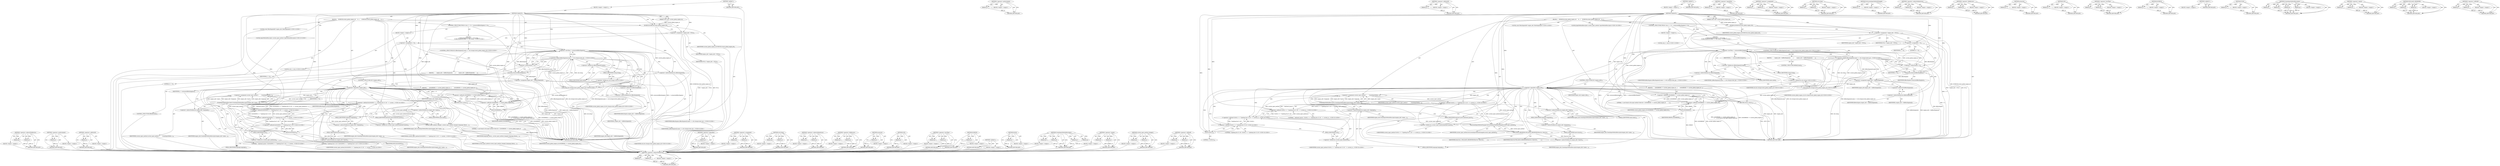 digraph "&lt;operator&gt;.shiftLeft" {
vulnerable_191 [label=<(METHOD,&lt;operator&gt;.indirectFieldAccess)>];
vulnerable_192 [label=<(PARAM,p1)>];
vulnerable_193 [label=<(PARAM,p2)>];
vulnerable_194 [label=<(BLOCK,&lt;empty&gt;,&lt;empty&gt;)>];
vulnerable_195 [label=<(METHOD_RETURN,ANY)>];
vulnerable_143 [label=<(METHOD,&lt;operator&gt;.preIncrement)>];
vulnerable_144 [label=<(PARAM,p1)>];
vulnerable_145 [label=<(BLOCK,&lt;empty&gt;,&lt;empty&gt;)>];
vulnerable_146 [label=<(METHOD_RETURN,ANY)>];
vulnerable_167 [label=<(METHOD,&lt;operator&gt;.addressOf)>];
vulnerable_168 [label=<(PARAM,p1)>];
vulnerable_169 [label=<(BLOCK,&lt;empty&gt;,&lt;empty&gt;)>];
vulnerable_170 [label=<(METHOD_RETURN,ANY)>];
vulnerable_6 [label=<(METHOD,&lt;global&gt;)<SUB>1</SUB>>];
vulnerable_7 [label=<(BLOCK,&lt;empty&gt;,&lt;empty&gt;)<SUB>1</SUB>>];
vulnerable_8 [label=<(METHOD,UpdateUI)<SUB>1</SUB>>];
vulnerable_9 [label=<(PARAM,const char* current_global_engine_id)<SUB>1</SUB>>];
vulnerable_10 [label=<(BLOCK,{
    DCHECK(current_global_engine_id);

    co...,{
    DCHECK(current_global_engine_id);

    co...)<SUB>1</SUB>>];
vulnerable_11 [label=<(DCHECK,DCHECK(current_global_engine_id))<SUB>2</SUB>>];
vulnerable_12 [label=<(IDENTIFIER,current_global_engine_id,DCHECK(current_global_engine_id))<SUB>2</SUB>>];
vulnerable_13 [label="<(LOCAL,const IBusEngineInfo* engine_info: IBusEngineInfo*)<SUB>4</SUB>>"];
vulnerable_14 [label=<(&lt;operator&gt;.assignment,* engine_info = NULL)<SUB>4</SUB>>];
vulnerable_15 [label=<(IDENTIFIER,engine_info,* engine_info = NULL)<SUB>4</SUB>>];
vulnerable_16 [label=<(IDENTIFIER,NULL,* engine_info = NULL)<SUB>4</SUB>>];
vulnerable_17 [label=<(CONTROL_STRUCTURE,FOR,for (size_t i = 0;i &lt; arraysize(kIBusEngines);++i))<SUB>5</SUB>>];
vulnerable_18 [label=<(BLOCK,&lt;empty&gt;,&lt;empty&gt;)<SUB>5</SUB>>];
vulnerable_19 [label="<(LOCAL,size_t i: size_t)<SUB>5</SUB>>"];
vulnerable_20 [label=<(&lt;operator&gt;.assignment,i = 0)<SUB>5</SUB>>];
vulnerable_21 [label=<(IDENTIFIER,i,i = 0)<SUB>5</SUB>>];
vulnerable_22 [label=<(LITERAL,0,i = 0)<SUB>5</SUB>>];
vulnerable_23 [label=<(&lt;operator&gt;.lessThan,i &lt; arraysize(kIBusEngines))<SUB>5</SUB>>];
vulnerable_24 [label=<(IDENTIFIER,i,i &lt; arraysize(kIBusEngines))<SUB>5</SUB>>];
vulnerable_25 [label=<(arraysize,arraysize(kIBusEngines))<SUB>5</SUB>>];
vulnerable_26 [label=<(IDENTIFIER,kIBusEngines,arraysize(kIBusEngines))<SUB>5</SUB>>];
vulnerable_27 [label=<(&lt;operator&gt;.preIncrement,++i)<SUB>5</SUB>>];
vulnerable_28 [label=<(IDENTIFIER,i,++i)<SUB>5</SUB>>];
vulnerable_29 [label="<(BLOCK,{
      if (kIBusEngines[i].name == std::string...,{
      if (kIBusEngines[i].name == std::string...)<SUB>5</SUB>>"];
vulnerable_30 [label="<(CONTROL_STRUCTURE,IF,if (kIBusEngines[i].name == std::string(current_global_engine_id)))<SUB>6</SUB>>"];
vulnerable_31 [label="<(&lt;operator&gt;.equals,kIBusEngines[i].name == std::string(current_glo...)<SUB>6</SUB>>"];
vulnerable_32 [label=<(&lt;operator&gt;.fieldAccess,kIBusEngines[i].name)<SUB>6</SUB>>];
vulnerable_33 [label=<(&lt;operator&gt;.indirectIndexAccess,kIBusEngines[i])<SUB>6</SUB>>];
vulnerable_34 [label="<(IDENTIFIER,kIBusEngines,kIBusEngines[i].name == std::string(current_glo...)<SUB>6</SUB>>"];
vulnerable_35 [label="<(IDENTIFIER,i,kIBusEngines[i].name == std::string(current_glo...)<SUB>6</SUB>>"];
vulnerable_36 [label=<(FIELD_IDENTIFIER,name,name)<SUB>6</SUB>>];
vulnerable_37 [label="<(std.string,std::string(current_global_engine_id))<SUB>6</SUB>>"];
vulnerable_38 [label="<(&lt;operator&gt;.fieldAccess,std::string)<SUB>6</SUB>>"];
vulnerable_39 [label="<(IDENTIFIER,std,std::string(current_global_engine_id))<SUB>6</SUB>>"];
vulnerable_40 [label=<(FIELD_IDENTIFIER,string,string)<SUB>6</SUB>>];
vulnerable_41 [label="<(IDENTIFIER,current_global_engine_id,std::string(current_global_engine_id))<SUB>6</SUB>>"];
vulnerable_42 [label=<(BLOCK,{
        engine_info = &amp;kIBusEngines[i];
     ...,{
        engine_info = &amp;kIBusEngines[i];
     ...)<SUB>6</SUB>>];
vulnerable_43 [label=<(&lt;operator&gt;.assignment,engine_info = &amp;kIBusEngines[i])<SUB>7</SUB>>];
vulnerable_44 [label=<(IDENTIFIER,engine_info,engine_info = &amp;kIBusEngines[i])<SUB>7</SUB>>];
vulnerable_45 [label=<(&lt;operator&gt;.addressOf,&amp;kIBusEngines[i])<SUB>7</SUB>>];
vulnerable_46 [label=<(&lt;operator&gt;.indirectIndexAccess,kIBusEngines[i])<SUB>7</SUB>>];
vulnerable_47 [label=<(IDENTIFIER,kIBusEngines,engine_info = &amp;kIBusEngines[i])<SUB>7</SUB>>];
vulnerable_48 [label=<(IDENTIFIER,i,engine_info = &amp;kIBusEngines[i])<SUB>7</SUB>>];
vulnerable_49 [label=<(CONTROL_STRUCTURE,BREAK,break;)<SUB>8</SUB>>];
vulnerable_50 [label=<(CONTROL_STRUCTURE,IF,if (!engine_info))<SUB>12</SUB>>];
vulnerable_51 [label=<(&lt;operator&gt;.logicalNot,!engine_info)<SUB>12</SUB>>];
vulnerable_52 [label=<(IDENTIFIER,engine_info,!engine_info)<SUB>12</SUB>>];
vulnerable_53 [label=<(BLOCK,{
      LOG(ERROR) &lt;&lt; current_global_engine_id
...,{
      LOG(ERROR) &lt;&lt; current_global_engine_id
...)<SUB>12</SUB>>];
vulnerable_54 [label=<(&lt;operator&gt;.shiftLeft,LOG(ERROR) &lt;&lt; current_global_engine_id
        ...)<SUB>13</SUB>>];
vulnerable_55 [label=<(&lt;operator&gt;.shiftLeft,LOG(ERROR) &lt;&lt; current_global_engine_id)<SUB>13</SUB>>];
vulnerable_56 [label=<(LOG,LOG(ERROR))<SUB>13</SUB>>];
vulnerable_57 [label=<(IDENTIFIER,ERROR,LOG(ERROR))<SUB>13</SUB>>];
vulnerable_58 [label=<(IDENTIFIER,current_global_engine_id,LOG(ERROR) &lt;&lt; current_global_engine_id)<SUB>13</SUB>>];
vulnerable_59 [label=<(LITERAL,&quot; is not found in the input method white-list.&quot;,LOG(ERROR) &lt;&lt; current_global_engine_id
        ...)<SUB>14</SUB>>];
vulnerable_60 [label=<(RETURN,return;,return;)<SUB>15</SUB>>];
vulnerable_61 [label="<(LOCAL,InputMethodDescriptor current_input_method: InputMethodDescriptor)<SUB>18</SUB>>"];
vulnerable_62 [label=<(&lt;operator&gt;.assignment,current_input_method =
        CreateInputMetho...)<SUB>18</SUB>>];
vulnerable_63 [label=<(IDENTIFIER,current_input_method,current_input_method =
        CreateInputMetho...)<SUB>18</SUB>>];
vulnerable_64 [label=<(CreateInputMethodDescriptor,CreateInputMethodDescriptor(engine_info-&gt;name,
...)<SUB>19</SUB>>];
vulnerable_65 [label=<(&lt;operator&gt;.indirectFieldAccess,engine_info-&gt;name)<SUB>19</SUB>>];
vulnerable_66 [label=<(IDENTIFIER,engine_info,CreateInputMethodDescriptor(engine_info-&gt;name,
...)<SUB>19</SUB>>];
vulnerable_67 [label=<(FIELD_IDENTIFIER,name,name)<SUB>19</SUB>>];
vulnerable_68 [label=<(&lt;operator&gt;.indirectFieldAccess,engine_info-&gt;longname)<SUB>20</SUB>>];
vulnerable_69 [label=<(IDENTIFIER,engine_info,CreateInputMethodDescriptor(engine_info-&gt;name,
...)<SUB>20</SUB>>];
vulnerable_70 [label=<(FIELD_IDENTIFIER,longname,longname)<SUB>20</SUB>>];
vulnerable_71 [label=<(&lt;operator&gt;.indirectFieldAccess,engine_info-&gt;layout)<SUB>21</SUB>>];
vulnerable_72 [label=<(IDENTIFIER,engine_info,CreateInputMethodDescriptor(engine_info-&gt;name,
...)<SUB>21</SUB>>];
vulnerable_73 [label=<(FIELD_IDENTIFIER,layout,layout)<SUB>21</SUB>>];
vulnerable_74 [label=<(&lt;operator&gt;.indirectFieldAccess,engine_info-&gt;language)<SUB>22</SUB>>];
vulnerable_75 [label=<(IDENTIFIER,engine_info,CreateInputMethodDescriptor(engine_info-&gt;name,
...)<SUB>22</SUB>>];
vulnerable_76 [label=<(FIELD_IDENTIFIER,language,language)<SUB>22</SUB>>];
vulnerable_77 [label="<(&lt;operator&gt;.shiftLeft,DLOG(INFO) &lt;&lt; &quot;Updating the UI. ID:&quot; &lt;&lt; current...)<SUB>24</SUB>>"];
vulnerable_78 [label="<(&lt;operator&gt;.shiftLeft,DLOG(INFO) &lt;&lt; &quot;Updating the UI. ID:&quot; &lt;&lt; current...)<SUB>24</SUB>>"];
vulnerable_79 [label="<(&lt;operator&gt;.shiftLeft,DLOG(INFO) &lt;&lt; &quot;Updating the UI. ID:&quot; &lt;&lt; current...)<SUB>24</SUB>>"];
vulnerable_80 [label="<(&lt;operator&gt;.shiftLeft,DLOG(INFO) &lt;&lt; &quot;Updating the UI. ID:&quot;)<SUB>24</SUB>>"];
vulnerable_81 [label=<(DLOG,DLOG(INFO))<SUB>24</SUB>>];
vulnerable_82 [label=<(IDENTIFIER,INFO,DLOG(INFO))<SUB>24</SUB>>];
vulnerable_83 [label="<(LITERAL,&quot;Updating the UI. ID:&quot;,DLOG(INFO) &lt;&lt; &quot;Updating the UI. ID:&quot;)<SUB>24</SUB>>"];
vulnerable_84 [label=<(&lt;operator&gt;.fieldAccess,current_input_method.id)<SUB>24</SUB>>];
vulnerable_85 [label="<(IDENTIFIER,current_input_method,DLOG(INFO) &lt;&lt; &quot;Updating the UI. ID:&quot; &lt;&lt; current...)<SUB>24</SUB>>"];
vulnerable_86 [label=<(FIELD_IDENTIFIER,id,id)<SUB>24</SUB>>];
vulnerable_87 [label="<(LITERAL,&quot;, keyboard_layout:&quot;,DLOG(INFO) &lt;&lt; &quot;Updating the UI. ID:&quot; &lt;&lt; current...)<SUB>25</SUB>>"];
vulnerable_88 [label=<(&lt;operator&gt;.fieldAccess,current_input_method.keyboard_layout)<SUB>25</SUB>>];
vulnerable_89 [label="<(IDENTIFIER,current_input_method,DLOG(INFO) &lt;&lt; &quot;Updating the UI. ID:&quot; &lt;&lt; current...)<SUB>25</SUB>>"];
vulnerable_90 [label=<(FIELD_IDENTIFIER,keyboard_layout,keyboard_layout)<SUB>25</SUB>>];
vulnerable_91 [label=<(current_input_method_changed_,current_input_method_changed_(language_library_...)<SUB>27</SUB>>];
vulnerable_92 [label=<(IDENTIFIER,language_library_,current_input_method_changed_(language_library_...)<SUB>27</SUB>>];
vulnerable_93 [label=<(IDENTIFIER,current_input_method,current_input_method_changed_(language_library_...)<SUB>27</SUB>>];
vulnerable_94 [label=<(METHOD_RETURN,void)<SUB>1</SUB>>];
vulnerable_96 [label=<(METHOD_RETURN,ANY)<SUB>1</SUB>>];
vulnerable_171 [label=<(METHOD,&lt;operator&gt;.logicalNot)>];
vulnerable_172 [label=<(PARAM,p1)>];
vulnerable_173 [label=<(BLOCK,&lt;empty&gt;,&lt;empty&gt;)>];
vulnerable_174 [label=<(METHOD_RETURN,ANY)>];
vulnerable_129 [label=<(METHOD,&lt;operator&gt;.assignment)>];
vulnerable_130 [label=<(PARAM,p1)>];
vulnerable_131 [label=<(PARAM,p2)>];
vulnerable_132 [label=<(BLOCK,&lt;empty&gt;,&lt;empty&gt;)>];
vulnerable_133 [label=<(METHOD_RETURN,ANY)>];
vulnerable_162 [label=<(METHOD,std.string)>];
vulnerable_163 [label=<(PARAM,p1)>];
vulnerable_164 [label=<(PARAM,p2)>];
vulnerable_165 [label=<(BLOCK,&lt;empty&gt;,&lt;empty&gt;)>];
vulnerable_166 [label=<(METHOD_RETURN,ANY)>];
vulnerable_157 [label=<(METHOD,&lt;operator&gt;.indirectIndexAccess)>];
vulnerable_158 [label=<(PARAM,p1)>];
vulnerable_159 [label=<(PARAM,p2)>];
vulnerable_160 [label=<(BLOCK,&lt;empty&gt;,&lt;empty&gt;)>];
vulnerable_161 [label=<(METHOD_RETURN,ANY)>];
vulnerable_152 [label=<(METHOD,&lt;operator&gt;.fieldAccess)>];
vulnerable_153 [label=<(PARAM,p1)>];
vulnerable_154 [label=<(PARAM,p2)>];
vulnerable_155 [label=<(BLOCK,&lt;empty&gt;,&lt;empty&gt;)>];
vulnerable_156 [label=<(METHOD_RETURN,ANY)>];
vulnerable_139 [label=<(METHOD,arraysize)>];
vulnerable_140 [label=<(PARAM,p1)>];
vulnerable_141 [label=<(BLOCK,&lt;empty&gt;,&lt;empty&gt;)>];
vulnerable_142 [label=<(METHOD_RETURN,ANY)>];
vulnerable_180 [label=<(METHOD,LOG)>];
vulnerable_181 [label=<(PARAM,p1)>];
vulnerable_182 [label=<(BLOCK,&lt;empty&gt;,&lt;empty&gt;)>];
vulnerable_183 [label=<(METHOD_RETURN,ANY)>];
vulnerable_134 [label=<(METHOD,&lt;operator&gt;.lessThan)>];
vulnerable_135 [label=<(PARAM,p1)>];
vulnerable_136 [label=<(PARAM,p2)>];
vulnerable_137 [label=<(BLOCK,&lt;empty&gt;,&lt;empty&gt;)>];
vulnerable_138 [label=<(METHOD_RETURN,ANY)>];
vulnerable_125 [label=<(METHOD,DCHECK)>];
vulnerable_126 [label=<(PARAM,p1)>];
vulnerable_127 [label=<(BLOCK,&lt;empty&gt;,&lt;empty&gt;)>];
vulnerable_128 [label=<(METHOD_RETURN,ANY)>];
vulnerable_119 [label=<(METHOD,&lt;global&gt;)<SUB>1</SUB>>];
vulnerable_120 [label=<(BLOCK,&lt;empty&gt;,&lt;empty&gt;)>];
vulnerable_121 [label=<(METHOD_RETURN,ANY)>];
vulnerable_196 [label=<(METHOD,DLOG)>];
vulnerable_197 [label=<(PARAM,p1)>];
vulnerable_198 [label=<(BLOCK,&lt;empty&gt;,&lt;empty&gt;)>];
vulnerable_199 [label=<(METHOD_RETURN,ANY)>];
vulnerable_184 [label=<(METHOD,CreateInputMethodDescriptor)>];
vulnerable_185 [label=<(PARAM,p1)>];
vulnerable_186 [label=<(PARAM,p2)>];
vulnerable_187 [label=<(PARAM,p3)>];
vulnerable_188 [label=<(PARAM,p4)>];
vulnerable_189 [label=<(BLOCK,&lt;empty&gt;,&lt;empty&gt;)>];
vulnerable_190 [label=<(METHOD_RETURN,ANY)>];
vulnerable_147 [label=<(METHOD,&lt;operator&gt;.equals)>];
vulnerable_148 [label=<(PARAM,p1)>];
vulnerable_149 [label=<(PARAM,p2)>];
vulnerable_150 [label=<(BLOCK,&lt;empty&gt;,&lt;empty&gt;)>];
vulnerable_151 [label=<(METHOD_RETURN,ANY)>];
vulnerable_200 [label=<(METHOD,current_input_method_changed_)>];
vulnerable_201 [label=<(PARAM,p1)>];
vulnerable_202 [label=<(PARAM,p2)>];
vulnerable_203 [label=<(BLOCK,&lt;empty&gt;,&lt;empty&gt;)>];
vulnerable_204 [label=<(METHOD_RETURN,ANY)>];
vulnerable_175 [label=<(METHOD,&lt;operator&gt;.shiftLeft)>];
vulnerable_176 [label=<(PARAM,p1)>];
vulnerable_177 [label=<(PARAM,p2)>];
vulnerable_178 [label=<(BLOCK,&lt;empty&gt;,&lt;empty&gt;)>];
vulnerable_179 [label=<(METHOD_RETURN,ANY)>];
fixed_193 [label=<(METHOD,&lt;operator&gt;.indirectFieldAccess)>];
fixed_194 [label=<(PARAM,p1)>];
fixed_195 [label=<(PARAM,p2)>];
fixed_196 [label=<(BLOCK,&lt;empty&gt;,&lt;empty&gt;)>];
fixed_197 [label=<(METHOD_RETURN,ANY)>];
fixed_145 [label=<(METHOD,&lt;operator&gt;.preIncrement)>];
fixed_146 [label=<(PARAM,p1)>];
fixed_147 [label=<(BLOCK,&lt;empty&gt;,&lt;empty&gt;)>];
fixed_148 [label=<(METHOD_RETURN,ANY)>];
fixed_169 [label=<(METHOD,&lt;operator&gt;.addressOf)>];
fixed_170 [label=<(PARAM,p1)>];
fixed_171 [label=<(BLOCK,&lt;empty&gt;,&lt;empty&gt;)>];
fixed_172 [label=<(METHOD_RETURN,ANY)>];
fixed_6 [label=<(METHOD,&lt;global&gt;)<SUB>1</SUB>>];
fixed_7 [label=<(BLOCK,&lt;empty&gt;,&lt;empty&gt;)<SUB>1</SUB>>];
fixed_8 [label=<(METHOD,UpdateUI)<SUB>1</SUB>>];
fixed_9 [label=<(PARAM,const char* current_global_engine_id)<SUB>1</SUB>>];
fixed_10 [label=<(BLOCK,{
    DCHECK(current_global_engine_id);

    co...,{
    DCHECK(current_global_engine_id);

    co...)<SUB>1</SUB>>];
fixed_11 [label=<(DCHECK,DCHECK(current_global_engine_id))<SUB>2</SUB>>];
fixed_12 [label=<(IDENTIFIER,current_global_engine_id,DCHECK(current_global_engine_id))<SUB>2</SUB>>];
fixed_13 [label="<(LOCAL,const IBusEngineInfo* engine_info: IBusEngineInfo*)<SUB>4</SUB>>"];
fixed_14 [label=<(&lt;operator&gt;.assignment,* engine_info = NULL)<SUB>4</SUB>>];
fixed_15 [label=<(IDENTIFIER,engine_info,* engine_info = NULL)<SUB>4</SUB>>];
fixed_16 [label=<(IDENTIFIER,NULL,* engine_info = NULL)<SUB>4</SUB>>];
fixed_17 [label=<(CONTROL_STRUCTURE,FOR,for (size_t i = 0;i &lt; arraysize(kIBusEngines);++i))<SUB>5</SUB>>];
fixed_18 [label=<(BLOCK,&lt;empty&gt;,&lt;empty&gt;)<SUB>5</SUB>>];
fixed_19 [label="<(LOCAL,size_t i: size_t)<SUB>5</SUB>>"];
fixed_20 [label=<(&lt;operator&gt;.assignment,i = 0)<SUB>5</SUB>>];
fixed_21 [label=<(IDENTIFIER,i,i = 0)<SUB>5</SUB>>];
fixed_22 [label=<(LITERAL,0,i = 0)<SUB>5</SUB>>];
fixed_23 [label=<(&lt;operator&gt;.lessThan,i &lt; arraysize(kIBusEngines))<SUB>5</SUB>>];
fixed_24 [label=<(IDENTIFIER,i,i &lt; arraysize(kIBusEngines))<SUB>5</SUB>>];
fixed_25 [label=<(arraysize,arraysize(kIBusEngines))<SUB>5</SUB>>];
fixed_26 [label=<(IDENTIFIER,kIBusEngines,arraysize(kIBusEngines))<SUB>5</SUB>>];
fixed_27 [label=<(&lt;operator&gt;.preIncrement,++i)<SUB>5</SUB>>];
fixed_28 [label=<(IDENTIFIER,i,++i)<SUB>5</SUB>>];
fixed_29 [label="<(BLOCK,{
      if (kIBusEngines[i].name == std::string...,{
      if (kIBusEngines[i].name == std::string...)<SUB>5</SUB>>"];
fixed_30 [label="<(CONTROL_STRUCTURE,IF,if (kIBusEngines[i].name == std::string(current_global_engine_id)))<SUB>6</SUB>>"];
fixed_31 [label="<(&lt;operator&gt;.equals,kIBusEngines[i].name == std::string(current_glo...)<SUB>6</SUB>>"];
fixed_32 [label=<(&lt;operator&gt;.fieldAccess,kIBusEngines[i].name)<SUB>6</SUB>>];
fixed_33 [label=<(&lt;operator&gt;.indirectIndexAccess,kIBusEngines[i])<SUB>6</SUB>>];
fixed_34 [label="<(IDENTIFIER,kIBusEngines,kIBusEngines[i].name == std::string(current_glo...)<SUB>6</SUB>>"];
fixed_35 [label="<(IDENTIFIER,i,kIBusEngines[i].name == std::string(current_glo...)<SUB>6</SUB>>"];
fixed_36 [label=<(FIELD_IDENTIFIER,name,name)<SUB>6</SUB>>];
fixed_37 [label="<(std.string,std::string(current_global_engine_id))<SUB>6</SUB>>"];
fixed_38 [label="<(&lt;operator&gt;.fieldAccess,std::string)<SUB>6</SUB>>"];
fixed_39 [label="<(IDENTIFIER,std,std::string(current_global_engine_id))<SUB>6</SUB>>"];
fixed_40 [label=<(FIELD_IDENTIFIER,string,string)<SUB>6</SUB>>];
fixed_41 [label="<(IDENTIFIER,current_global_engine_id,std::string(current_global_engine_id))<SUB>6</SUB>>"];
fixed_42 [label=<(BLOCK,{
        engine_info = &amp;kIBusEngines[i];
     ...,{
        engine_info = &amp;kIBusEngines[i];
     ...)<SUB>6</SUB>>];
fixed_43 [label=<(&lt;operator&gt;.assignment,engine_info = &amp;kIBusEngines[i])<SUB>7</SUB>>];
fixed_44 [label=<(IDENTIFIER,engine_info,engine_info = &amp;kIBusEngines[i])<SUB>7</SUB>>];
fixed_45 [label=<(&lt;operator&gt;.addressOf,&amp;kIBusEngines[i])<SUB>7</SUB>>];
fixed_46 [label=<(&lt;operator&gt;.indirectIndexAccess,kIBusEngines[i])<SUB>7</SUB>>];
fixed_47 [label=<(IDENTIFIER,kIBusEngines,engine_info = &amp;kIBusEngines[i])<SUB>7</SUB>>];
fixed_48 [label=<(IDENTIFIER,i,engine_info = &amp;kIBusEngines[i])<SUB>7</SUB>>];
fixed_49 [label=<(CONTROL_STRUCTURE,BREAK,break;)<SUB>8</SUB>>];
fixed_50 [label=<(CONTROL_STRUCTURE,IF,if (!engine_info))<SUB>12</SUB>>];
fixed_51 [label=<(&lt;operator&gt;.logicalNot,!engine_info)<SUB>12</SUB>>];
fixed_52 [label=<(IDENTIFIER,engine_info,!engine_info)<SUB>12</SUB>>];
fixed_53 [label=<(BLOCK,{
      LOG(ERROR) &lt;&lt; current_global_engine_id
...,{
      LOG(ERROR) &lt;&lt; current_global_engine_id
...)<SUB>12</SUB>>];
fixed_54 [label=<(&lt;operator&gt;.shiftLeft,LOG(ERROR) &lt;&lt; current_global_engine_id
        ...)<SUB>13</SUB>>];
fixed_55 [label=<(&lt;operator&gt;.shiftLeft,LOG(ERROR) &lt;&lt; current_global_engine_id)<SUB>13</SUB>>];
fixed_56 [label=<(LOG,LOG(ERROR))<SUB>13</SUB>>];
fixed_57 [label=<(IDENTIFIER,ERROR,LOG(ERROR))<SUB>13</SUB>>];
fixed_58 [label=<(IDENTIFIER,current_global_engine_id,LOG(ERROR) &lt;&lt; current_global_engine_id)<SUB>13</SUB>>];
fixed_59 [label=<(LITERAL,&quot; is not found in the input method white-list.&quot;,LOG(ERROR) &lt;&lt; current_global_engine_id
        ...)<SUB>14</SUB>>];
fixed_60 [label=<(RETURN,return;,return;)<SUB>15</SUB>>];
fixed_61 [label="<(LOCAL,InputMethodDescriptor current_input_method: InputMethodDescriptor)<SUB>18</SUB>>"];
fixed_62 [label=<(&lt;operator&gt;.assignment,current_input_method =
        CreateInputMetho...)<SUB>18</SUB>>];
fixed_63 [label=<(IDENTIFIER,current_input_method,current_input_method =
        CreateInputMetho...)<SUB>18</SUB>>];
fixed_64 [label=<(CreateInputMethodDescriptor,CreateInputMethodDescriptor(engine_info-&gt;name,
...)<SUB>19</SUB>>];
fixed_65 [label=<(&lt;operator&gt;.indirectFieldAccess,engine_info-&gt;name)<SUB>19</SUB>>];
fixed_66 [label=<(IDENTIFIER,engine_info,CreateInputMethodDescriptor(engine_info-&gt;name,
...)<SUB>19</SUB>>];
fixed_67 [label=<(FIELD_IDENTIFIER,name,name)<SUB>19</SUB>>];
fixed_68 [label=<(&lt;operator&gt;.indirectFieldAccess,engine_info-&gt;longname)<SUB>20</SUB>>];
fixed_69 [label=<(IDENTIFIER,engine_info,CreateInputMethodDescriptor(engine_info-&gt;name,
...)<SUB>20</SUB>>];
fixed_70 [label=<(FIELD_IDENTIFIER,longname,longname)<SUB>20</SUB>>];
fixed_71 [label=<(&lt;operator&gt;.indirectFieldAccess,engine_info-&gt;layout)<SUB>21</SUB>>];
fixed_72 [label=<(IDENTIFIER,engine_info,CreateInputMethodDescriptor(engine_info-&gt;name,
...)<SUB>21</SUB>>];
fixed_73 [label=<(FIELD_IDENTIFIER,layout,layout)<SUB>21</SUB>>];
fixed_74 [label=<(&lt;operator&gt;.indirectFieldAccess,engine_info-&gt;language)<SUB>22</SUB>>];
fixed_75 [label=<(IDENTIFIER,engine_info,CreateInputMethodDescriptor(engine_info-&gt;name,
...)<SUB>22</SUB>>];
fixed_76 [label=<(FIELD_IDENTIFIER,language,language)<SUB>22</SUB>>];
fixed_77 [label="<(&lt;operator&gt;.shiftLeft,VLOG(1) &lt;&lt; &quot;Updating the UI. ID:&quot; &lt;&lt; current_in...)<SUB>24</SUB>>"];
fixed_78 [label="<(&lt;operator&gt;.shiftLeft,VLOG(1) &lt;&lt; &quot;Updating the UI. ID:&quot; &lt;&lt; current_in...)<SUB>24</SUB>>"];
fixed_79 [label="<(&lt;operator&gt;.shiftLeft,VLOG(1) &lt;&lt; &quot;Updating the UI. ID:&quot; &lt;&lt; current_in...)<SUB>24</SUB>>"];
fixed_80 [label="<(&lt;operator&gt;.shiftLeft,VLOG(1) &lt;&lt; &quot;Updating the UI. ID:&quot;)<SUB>24</SUB>>"];
fixed_81 [label=<(VLOG,VLOG(1))<SUB>24</SUB>>];
fixed_82 [label=<(LITERAL,1,VLOG(1))<SUB>24</SUB>>];
fixed_83 [label="<(LITERAL,&quot;Updating the UI. ID:&quot;,VLOG(1) &lt;&lt; &quot;Updating the UI. ID:&quot;)<SUB>24</SUB>>"];
fixed_84 [label=<(&lt;operator&gt;.fieldAccess,current_input_method.id)<SUB>24</SUB>>];
fixed_85 [label="<(IDENTIFIER,current_input_method,VLOG(1) &lt;&lt; &quot;Updating the UI. ID:&quot; &lt;&lt; current_in...)<SUB>24</SUB>>"];
fixed_86 [label=<(FIELD_IDENTIFIER,id,id)<SUB>24</SUB>>];
fixed_87 [label="<(LITERAL,&quot;, keyboard_layout:&quot;,VLOG(1) &lt;&lt; &quot;Updating the UI. ID:&quot; &lt;&lt; current_in...)<SUB>25</SUB>>"];
fixed_88 [label=<(&lt;operator&gt;.fieldAccess,current_input_method.keyboard_layout)<SUB>25</SUB>>];
fixed_89 [label="<(IDENTIFIER,current_input_method,VLOG(1) &lt;&lt; &quot;Updating the UI. ID:&quot; &lt;&lt; current_in...)<SUB>25</SUB>>"];
fixed_90 [label=<(FIELD_IDENTIFIER,keyboard_layout,keyboard_layout)<SUB>25</SUB>>];
fixed_91 [label=<(FOR_EACH_OBSERVER,FOR_EACH_OBSERVER(Observer, observers_,
       ...)<SUB>27</SUB>>];
fixed_92 [label=<(IDENTIFIER,Observer,FOR_EACH_OBSERVER(Observer, observers_,
       ...)<SUB>27</SUB>>];
fixed_93 [label=<(IDENTIFIER,observers_,FOR_EACH_OBSERVER(Observer, observers_,
       ...)<SUB>27</SUB>>];
fixed_94 [label=<(OnCurrentInputMethodChanged,OnCurrentInputMethodChanged(current_input_method))<SUB>28</SUB>>];
fixed_95 [label=<(IDENTIFIER,current_input_method,OnCurrentInputMethodChanged(current_input_method))<SUB>28</SUB>>];
fixed_96 [label=<(METHOD_RETURN,void)<SUB>1</SUB>>];
fixed_98 [label=<(METHOD_RETURN,ANY)<SUB>1</SUB>>];
fixed_173 [label=<(METHOD,&lt;operator&gt;.logicalNot)>];
fixed_174 [label=<(PARAM,p1)>];
fixed_175 [label=<(BLOCK,&lt;empty&gt;,&lt;empty&gt;)>];
fixed_176 [label=<(METHOD_RETURN,ANY)>];
fixed_131 [label=<(METHOD,&lt;operator&gt;.assignment)>];
fixed_132 [label=<(PARAM,p1)>];
fixed_133 [label=<(PARAM,p2)>];
fixed_134 [label=<(BLOCK,&lt;empty&gt;,&lt;empty&gt;)>];
fixed_135 [label=<(METHOD_RETURN,ANY)>];
fixed_164 [label=<(METHOD,std.string)>];
fixed_165 [label=<(PARAM,p1)>];
fixed_166 [label=<(PARAM,p2)>];
fixed_167 [label=<(BLOCK,&lt;empty&gt;,&lt;empty&gt;)>];
fixed_168 [label=<(METHOD_RETURN,ANY)>];
fixed_208 [label=<(METHOD,OnCurrentInputMethodChanged)>];
fixed_209 [label=<(PARAM,p1)>];
fixed_210 [label=<(BLOCK,&lt;empty&gt;,&lt;empty&gt;)>];
fixed_211 [label=<(METHOD_RETURN,ANY)>];
fixed_159 [label=<(METHOD,&lt;operator&gt;.indirectIndexAccess)>];
fixed_160 [label=<(PARAM,p1)>];
fixed_161 [label=<(PARAM,p2)>];
fixed_162 [label=<(BLOCK,&lt;empty&gt;,&lt;empty&gt;)>];
fixed_163 [label=<(METHOD_RETURN,ANY)>];
fixed_154 [label=<(METHOD,&lt;operator&gt;.fieldAccess)>];
fixed_155 [label=<(PARAM,p1)>];
fixed_156 [label=<(PARAM,p2)>];
fixed_157 [label=<(BLOCK,&lt;empty&gt;,&lt;empty&gt;)>];
fixed_158 [label=<(METHOD_RETURN,ANY)>];
fixed_141 [label=<(METHOD,arraysize)>];
fixed_142 [label=<(PARAM,p1)>];
fixed_143 [label=<(BLOCK,&lt;empty&gt;,&lt;empty&gt;)>];
fixed_144 [label=<(METHOD_RETURN,ANY)>];
fixed_182 [label=<(METHOD,LOG)>];
fixed_183 [label=<(PARAM,p1)>];
fixed_184 [label=<(BLOCK,&lt;empty&gt;,&lt;empty&gt;)>];
fixed_185 [label=<(METHOD_RETURN,ANY)>];
fixed_136 [label=<(METHOD,&lt;operator&gt;.lessThan)>];
fixed_137 [label=<(PARAM,p1)>];
fixed_138 [label=<(PARAM,p2)>];
fixed_139 [label=<(BLOCK,&lt;empty&gt;,&lt;empty&gt;)>];
fixed_140 [label=<(METHOD_RETURN,ANY)>];
fixed_127 [label=<(METHOD,DCHECK)>];
fixed_128 [label=<(PARAM,p1)>];
fixed_129 [label=<(BLOCK,&lt;empty&gt;,&lt;empty&gt;)>];
fixed_130 [label=<(METHOD_RETURN,ANY)>];
fixed_121 [label=<(METHOD,&lt;global&gt;)<SUB>1</SUB>>];
fixed_122 [label=<(BLOCK,&lt;empty&gt;,&lt;empty&gt;)>];
fixed_123 [label=<(METHOD_RETURN,ANY)>];
fixed_198 [label=<(METHOD,VLOG)>];
fixed_199 [label=<(PARAM,p1)>];
fixed_200 [label=<(BLOCK,&lt;empty&gt;,&lt;empty&gt;)>];
fixed_201 [label=<(METHOD_RETURN,ANY)>];
fixed_186 [label=<(METHOD,CreateInputMethodDescriptor)>];
fixed_187 [label=<(PARAM,p1)>];
fixed_188 [label=<(PARAM,p2)>];
fixed_189 [label=<(PARAM,p3)>];
fixed_190 [label=<(PARAM,p4)>];
fixed_191 [label=<(BLOCK,&lt;empty&gt;,&lt;empty&gt;)>];
fixed_192 [label=<(METHOD_RETURN,ANY)>];
fixed_149 [label=<(METHOD,&lt;operator&gt;.equals)>];
fixed_150 [label=<(PARAM,p1)>];
fixed_151 [label=<(PARAM,p2)>];
fixed_152 [label=<(BLOCK,&lt;empty&gt;,&lt;empty&gt;)>];
fixed_153 [label=<(METHOD_RETURN,ANY)>];
fixed_202 [label=<(METHOD,FOR_EACH_OBSERVER)>];
fixed_203 [label=<(PARAM,p1)>];
fixed_204 [label=<(PARAM,p2)>];
fixed_205 [label=<(PARAM,p3)>];
fixed_206 [label=<(BLOCK,&lt;empty&gt;,&lt;empty&gt;)>];
fixed_207 [label=<(METHOD_RETURN,ANY)>];
fixed_177 [label=<(METHOD,&lt;operator&gt;.shiftLeft)>];
fixed_178 [label=<(PARAM,p1)>];
fixed_179 [label=<(PARAM,p2)>];
fixed_180 [label=<(BLOCK,&lt;empty&gt;,&lt;empty&gt;)>];
fixed_181 [label=<(METHOD_RETURN,ANY)>];
vulnerable_191 -> vulnerable_192  [key=0, label="AST: "];
vulnerable_191 -> vulnerable_192  [key=1, label="DDG: "];
vulnerable_191 -> vulnerable_194  [key=0, label="AST: "];
vulnerable_191 -> vulnerable_193  [key=0, label="AST: "];
vulnerable_191 -> vulnerable_193  [key=1, label="DDG: "];
vulnerable_191 -> vulnerable_195  [key=0, label="AST: "];
vulnerable_191 -> vulnerable_195  [key=1, label="CFG: "];
vulnerable_192 -> vulnerable_195  [key=0, label="DDG: p1"];
vulnerable_193 -> vulnerable_195  [key=0, label="DDG: p2"];
vulnerable_194 -> fixed_193  [key=0];
vulnerable_195 -> fixed_193  [key=0];
vulnerable_143 -> vulnerable_144  [key=0, label="AST: "];
vulnerable_143 -> vulnerable_144  [key=1, label="DDG: "];
vulnerable_143 -> vulnerable_145  [key=0, label="AST: "];
vulnerable_143 -> vulnerable_146  [key=0, label="AST: "];
vulnerable_143 -> vulnerable_146  [key=1, label="CFG: "];
vulnerable_144 -> vulnerable_146  [key=0, label="DDG: p1"];
vulnerable_145 -> fixed_193  [key=0];
vulnerable_146 -> fixed_193  [key=0];
vulnerable_167 -> vulnerable_168  [key=0, label="AST: "];
vulnerable_167 -> vulnerable_168  [key=1, label="DDG: "];
vulnerable_167 -> vulnerable_169  [key=0, label="AST: "];
vulnerable_167 -> vulnerable_170  [key=0, label="AST: "];
vulnerable_167 -> vulnerable_170  [key=1, label="CFG: "];
vulnerable_168 -> vulnerable_170  [key=0, label="DDG: p1"];
vulnerable_169 -> fixed_193  [key=0];
vulnerable_170 -> fixed_193  [key=0];
vulnerable_6 -> vulnerable_7  [key=0, label="AST: "];
vulnerable_6 -> vulnerable_96  [key=0, label="AST: "];
vulnerable_6 -> vulnerable_96  [key=1, label="CFG: "];
vulnerable_7 -> vulnerable_8  [key=0, label="AST: "];
vulnerable_8 -> vulnerable_9  [key=0, label="AST: "];
vulnerable_8 -> vulnerable_9  [key=1, label="DDG: "];
vulnerable_8 -> vulnerable_10  [key=0, label="AST: "];
vulnerable_8 -> vulnerable_94  [key=0, label="AST: "];
vulnerable_8 -> vulnerable_11  [key=0, label="CFG: "];
vulnerable_8 -> vulnerable_11  [key=1, label="DDG: "];
vulnerable_8 -> vulnerable_14  [key=0, label="DDG: "];
vulnerable_8 -> vulnerable_91  [key=0, label="DDG: "];
vulnerable_8 -> vulnerable_20  [key=0, label="DDG: "];
vulnerable_8 -> vulnerable_23  [key=0, label="DDG: "];
vulnerable_8 -> vulnerable_27  [key=0, label="DDG: "];
vulnerable_8 -> vulnerable_51  [key=0, label="DDG: "];
vulnerable_8 -> vulnerable_60  [key=0, label="DDG: "];
vulnerable_8 -> vulnerable_78  [key=0, label="DDG: "];
vulnerable_8 -> vulnerable_25  [key=0, label="DDG: "];
vulnerable_8 -> vulnerable_54  [key=0, label="DDG: "];
vulnerable_8 -> vulnerable_55  [key=0, label="DDG: "];
vulnerable_8 -> vulnerable_80  [key=0, label="DDG: "];
vulnerable_8 -> vulnerable_37  [key=0, label="DDG: "];
vulnerable_8 -> vulnerable_56  [key=0, label="DDG: "];
vulnerable_8 -> vulnerable_81  [key=0, label="DDG: "];
vulnerable_9 -> vulnerable_11  [key=0, label="DDG: current_global_engine_id"];
vulnerable_10 -> vulnerable_11  [key=0, label="AST: "];
vulnerable_10 -> vulnerable_13  [key=0, label="AST: "];
vulnerable_10 -> vulnerable_14  [key=0, label="AST: "];
vulnerable_10 -> vulnerable_17  [key=0, label="AST: "];
vulnerable_10 -> vulnerable_50  [key=0, label="AST: "];
vulnerable_10 -> vulnerable_61  [key=0, label="AST: "];
vulnerable_10 -> vulnerable_62  [key=0, label="AST: "];
vulnerable_10 -> vulnerable_77  [key=0, label="AST: "];
vulnerable_10 -> vulnerable_91  [key=0, label="AST: "];
vulnerable_11 -> vulnerable_12  [key=0, label="AST: "];
vulnerable_11 -> vulnerable_14  [key=0, label="CFG: "];
vulnerable_11 -> vulnerable_94  [key=0, label="DDG: DCHECK(current_global_engine_id)"];
vulnerable_11 -> vulnerable_55  [key=0, label="DDG: current_global_engine_id"];
vulnerable_11 -> vulnerable_37  [key=0, label="DDG: current_global_engine_id"];
vulnerable_12 -> fixed_193  [key=0];
vulnerable_13 -> fixed_193  [key=0];
vulnerable_14 -> vulnerable_15  [key=0, label="AST: "];
vulnerable_14 -> vulnerable_16  [key=0, label="AST: "];
vulnerable_14 -> vulnerable_20  [key=0, label="CFG: "];
vulnerable_14 -> vulnerable_94  [key=0, label="DDG: * engine_info = NULL"];
vulnerable_14 -> vulnerable_94  [key=1, label="DDG: NULL"];
vulnerable_14 -> vulnerable_51  [key=0, label="DDG: engine_info"];
vulnerable_15 -> fixed_193  [key=0];
vulnerable_16 -> fixed_193  [key=0];
vulnerable_17 -> vulnerable_18  [key=0, label="AST: "];
vulnerable_17 -> vulnerable_23  [key=0, label="AST: "];
vulnerable_17 -> vulnerable_27  [key=0, label="AST: "];
vulnerable_17 -> vulnerable_29  [key=0, label="AST: "];
vulnerable_18 -> vulnerable_19  [key=0, label="AST: "];
vulnerable_18 -> vulnerable_20  [key=0, label="AST: "];
vulnerable_19 -> fixed_193  [key=0];
vulnerable_20 -> vulnerable_21  [key=0, label="AST: "];
vulnerable_20 -> vulnerable_22  [key=0, label="AST: "];
vulnerable_20 -> vulnerable_25  [key=0, label="CFG: "];
vulnerable_20 -> vulnerable_94  [key=0, label="DDG: i = 0"];
vulnerable_20 -> vulnerable_23  [key=0, label="DDG: i"];
vulnerable_21 -> fixed_193  [key=0];
vulnerable_22 -> fixed_193  [key=0];
vulnerable_23 -> vulnerable_24  [key=0, label="AST: "];
vulnerable_23 -> vulnerable_25  [key=0, label="AST: "];
vulnerable_23 -> vulnerable_33  [key=0, label="CFG: "];
vulnerable_23 -> vulnerable_33  [key=1, label="CDG: "];
vulnerable_23 -> vulnerable_51  [key=0, label="CFG: "];
vulnerable_23 -> vulnerable_94  [key=0, label="DDG: i"];
vulnerable_23 -> vulnerable_94  [key=1, label="DDG: arraysize(kIBusEngines)"];
vulnerable_23 -> vulnerable_94  [key=2, label="DDG: i &lt; arraysize(kIBusEngines)"];
vulnerable_23 -> vulnerable_27  [key=0, label="DDG: i"];
vulnerable_23 -> vulnerable_32  [key=0, label="CDG: "];
vulnerable_23 -> vulnerable_37  [key=0, label="CDG: "];
vulnerable_23 -> vulnerable_38  [key=0, label="CDG: "];
vulnerable_23 -> vulnerable_40  [key=0, label="CDG: "];
vulnerable_23 -> vulnerable_36  [key=0, label="CDG: "];
vulnerable_23 -> vulnerable_31  [key=0, label="CDG: "];
vulnerable_24 -> fixed_193  [key=0];
vulnerable_25 -> vulnerable_26  [key=0, label="AST: "];
vulnerable_25 -> vulnerable_23  [key=0, label="CFG: "];
vulnerable_25 -> vulnerable_23  [key=1, label="DDG: kIBusEngines"];
vulnerable_25 -> vulnerable_94  [key=0, label="DDG: kIBusEngines"];
vulnerable_25 -> vulnerable_43  [key=0, label="DDG: kIBusEngines"];
vulnerable_26 -> fixed_193  [key=0];
vulnerable_27 -> vulnerable_28  [key=0, label="AST: "];
vulnerable_27 -> vulnerable_25  [key=0, label="CFG: "];
vulnerable_27 -> vulnerable_94  [key=0, label="DDG: ++i"];
vulnerable_27 -> vulnerable_23  [key=0, label="DDG: i"];
vulnerable_28 -> fixed_193  [key=0];
vulnerable_29 -> vulnerable_30  [key=0, label="AST: "];
vulnerable_30 -> vulnerable_31  [key=0, label="AST: "];
vulnerable_30 -> vulnerable_42  [key=0, label="AST: "];
vulnerable_31 -> vulnerable_32  [key=0, label="AST: "];
vulnerable_31 -> vulnerable_37  [key=0, label="AST: "];
vulnerable_31 -> vulnerable_46  [key=0, label="CFG: "];
vulnerable_31 -> vulnerable_46  [key=1, label="CDG: "];
vulnerable_31 -> vulnerable_27  [key=0, label="CFG: "];
vulnerable_31 -> vulnerable_27  [key=1, label="CDG: "];
vulnerable_31 -> vulnerable_94  [key=0, label="DDG: kIBusEngines[i].name"];
vulnerable_31 -> vulnerable_94  [key=1, label="DDG: std::string(current_global_engine_id)"];
vulnerable_31 -> vulnerable_94  [key=2, label="DDG: kIBusEngines[i].name == std::string(current_global_engine_id)"];
vulnerable_31 -> vulnerable_43  [key=0, label="DDG: kIBusEngines[i].name"];
vulnerable_31 -> vulnerable_43  [key=1, label="CDG: "];
vulnerable_31 -> vulnerable_25  [key=0, label="CDG: "];
vulnerable_31 -> vulnerable_45  [key=0, label="CDG: "];
vulnerable_31 -> vulnerable_23  [key=0, label="CDG: "];
vulnerable_32 -> vulnerable_33  [key=0, label="AST: "];
vulnerable_32 -> vulnerable_36  [key=0, label="AST: "];
vulnerable_32 -> vulnerable_40  [key=0, label="CFG: "];
vulnerable_33 -> vulnerable_34  [key=0, label="AST: "];
vulnerable_33 -> vulnerable_35  [key=0, label="AST: "];
vulnerable_33 -> vulnerable_36  [key=0, label="CFG: "];
vulnerable_34 -> fixed_193  [key=0];
vulnerable_35 -> fixed_193  [key=0];
vulnerable_36 -> vulnerable_32  [key=0, label="CFG: "];
vulnerable_37 -> vulnerable_38  [key=0, label="AST: "];
vulnerable_37 -> vulnerable_41  [key=0, label="AST: "];
vulnerable_37 -> vulnerable_31  [key=0, label="CFG: "];
vulnerable_37 -> vulnerable_31  [key=1, label="DDG: std::string"];
vulnerable_37 -> vulnerable_31  [key=2, label="DDG: current_global_engine_id"];
vulnerable_37 -> vulnerable_94  [key=0, label="DDG: std::string"];
vulnerable_37 -> vulnerable_55  [key=0, label="DDG: current_global_engine_id"];
vulnerable_38 -> vulnerable_39  [key=0, label="AST: "];
vulnerable_38 -> vulnerable_40  [key=0, label="AST: "];
vulnerable_38 -> vulnerable_37  [key=0, label="CFG: "];
vulnerable_39 -> fixed_193  [key=0];
vulnerable_40 -> vulnerable_38  [key=0, label="CFG: "];
vulnerable_41 -> fixed_193  [key=0];
vulnerable_42 -> vulnerable_43  [key=0, label="AST: "];
vulnerable_42 -> vulnerable_49  [key=0, label="AST: "];
vulnerable_43 -> vulnerable_44  [key=0, label="AST: "];
vulnerable_43 -> vulnerable_45  [key=0, label="AST: "];
vulnerable_43 -> vulnerable_51  [key=0, label="CFG: "];
vulnerable_43 -> vulnerable_51  [key=1, label="DDG: engine_info"];
vulnerable_43 -> vulnerable_94  [key=0, label="DDG: &amp;kIBusEngines[i]"];
vulnerable_43 -> vulnerable_94  [key=1, label="DDG: engine_info = &amp;kIBusEngines[i]"];
vulnerable_44 -> fixed_193  [key=0];
vulnerable_45 -> vulnerable_46  [key=0, label="AST: "];
vulnerable_45 -> vulnerable_43  [key=0, label="CFG: "];
vulnerable_46 -> vulnerable_47  [key=0, label="AST: "];
vulnerable_46 -> vulnerable_48  [key=0, label="AST: "];
vulnerable_46 -> vulnerable_45  [key=0, label="CFG: "];
vulnerable_47 -> fixed_193  [key=0];
vulnerable_48 -> fixed_193  [key=0];
vulnerable_49 -> fixed_193  [key=0];
vulnerable_50 -> vulnerable_51  [key=0, label="AST: "];
vulnerable_50 -> vulnerable_53  [key=0, label="AST: "];
vulnerable_51 -> vulnerable_52  [key=0, label="AST: "];
vulnerable_51 -> vulnerable_56  [key=0, label="CFG: "];
vulnerable_51 -> vulnerable_56  [key=1, label="CDG: "];
vulnerable_51 -> vulnerable_67  [key=0, label="CFG: "];
vulnerable_51 -> vulnerable_67  [key=1, label="CDG: "];
vulnerable_51 -> vulnerable_94  [key=0, label="DDG: engine_info"];
vulnerable_51 -> vulnerable_94  [key=1, label="DDG: !engine_info"];
vulnerable_51 -> vulnerable_64  [key=0, label="DDG: engine_info"];
vulnerable_51 -> vulnerable_64  [key=1, label="CDG: "];
vulnerable_51 -> vulnerable_68  [key=0, label="CDG: "];
vulnerable_51 -> vulnerable_60  [key=0, label="CDG: "];
vulnerable_51 -> vulnerable_73  [key=0, label="CDG: "];
vulnerable_51 -> vulnerable_77  [key=0, label="CDG: "];
vulnerable_51 -> vulnerable_81  [key=0, label="CDG: "];
vulnerable_51 -> vulnerable_84  [key=0, label="CDG: "];
vulnerable_51 -> vulnerable_74  [key=0, label="CDG: "];
vulnerable_51 -> vulnerable_76  [key=0, label="CDG: "];
vulnerable_51 -> vulnerable_65  [key=0, label="CDG: "];
vulnerable_51 -> vulnerable_91  [key=0, label="CDG: "];
vulnerable_51 -> vulnerable_90  [key=0, label="CDG: "];
vulnerable_51 -> vulnerable_54  [key=0, label="CDG: "];
vulnerable_51 -> vulnerable_79  [key=0, label="CDG: "];
vulnerable_51 -> vulnerable_80  [key=0, label="CDG: "];
vulnerable_51 -> vulnerable_71  [key=0, label="CDG: "];
vulnerable_51 -> vulnerable_88  [key=0, label="CDG: "];
vulnerable_51 -> vulnerable_70  [key=0, label="CDG: "];
vulnerable_51 -> vulnerable_55  [key=0, label="CDG: "];
vulnerable_51 -> vulnerable_78  [key=0, label="CDG: "];
vulnerable_51 -> vulnerable_62  [key=0, label="CDG: "];
vulnerable_51 -> vulnerable_86  [key=0, label="CDG: "];
vulnerable_52 -> fixed_193  [key=0];
vulnerable_53 -> vulnerable_54  [key=0, label="AST: "];
vulnerable_53 -> vulnerable_60  [key=0, label="AST: "];
vulnerable_54 -> vulnerable_55  [key=0, label="AST: "];
vulnerable_54 -> vulnerable_59  [key=0, label="AST: "];
vulnerable_54 -> vulnerable_60  [key=0, label="CFG: "];
vulnerable_54 -> vulnerable_94  [key=0, label="DDG: LOG(ERROR) &lt;&lt; current_global_engine_id"];
vulnerable_54 -> vulnerable_94  [key=1, label="DDG: LOG(ERROR) &lt;&lt; current_global_engine_id
                 &lt;&lt; &quot; is not found in the input method white-list.&quot;"];
vulnerable_55 -> vulnerable_56  [key=0, label="AST: "];
vulnerable_55 -> vulnerable_58  [key=0, label="AST: "];
vulnerable_55 -> vulnerable_54  [key=0, label="CFG: "];
vulnerable_55 -> vulnerable_54  [key=1, label="DDG: LOG(ERROR)"];
vulnerable_55 -> vulnerable_54  [key=2, label="DDG: current_global_engine_id"];
vulnerable_55 -> vulnerable_94  [key=0, label="DDG: LOG(ERROR)"];
vulnerable_55 -> vulnerable_94  [key=1, label="DDG: current_global_engine_id"];
vulnerable_56 -> vulnerable_57  [key=0, label="AST: "];
vulnerable_56 -> vulnerable_55  [key=0, label="CFG: "];
vulnerable_56 -> vulnerable_55  [key=1, label="DDG: ERROR"];
vulnerable_56 -> vulnerable_94  [key=0, label="DDG: ERROR"];
vulnerable_57 -> fixed_193  [key=0];
vulnerable_58 -> fixed_193  [key=0];
vulnerable_59 -> fixed_193  [key=0];
vulnerable_60 -> vulnerable_94  [key=0, label="CFG: "];
vulnerable_60 -> vulnerable_94  [key=1, label="DDG: &lt;RET&gt;"];
vulnerable_61 -> fixed_193  [key=0];
vulnerable_62 -> vulnerable_63  [key=0, label="AST: "];
vulnerable_62 -> vulnerable_64  [key=0, label="AST: "];
vulnerable_62 -> vulnerable_81  [key=0, label="CFG: "];
vulnerable_62 -> vulnerable_77  [key=0, label="DDG: current_input_method"];
vulnerable_62 -> vulnerable_91  [key=0, label="DDG: current_input_method"];
vulnerable_62 -> vulnerable_79  [key=0, label="DDG: current_input_method"];
vulnerable_63 -> fixed_193  [key=0];
vulnerable_64 -> vulnerable_65  [key=0, label="AST: "];
vulnerable_64 -> vulnerable_68  [key=0, label="AST: "];
vulnerable_64 -> vulnerable_71  [key=0, label="AST: "];
vulnerable_64 -> vulnerable_74  [key=0, label="AST: "];
vulnerable_64 -> vulnerable_62  [key=0, label="CFG: "];
vulnerable_64 -> vulnerable_62  [key=1, label="DDG: engine_info-&gt;name"];
vulnerable_64 -> vulnerable_62  [key=2, label="DDG: engine_info-&gt;longname"];
vulnerable_64 -> vulnerable_62  [key=3, label="DDG: engine_info-&gt;layout"];
vulnerable_64 -> vulnerable_62  [key=4, label="DDG: engine_info-&gt;language"];
vulnerable_65 -> vulnerable_66  [key=0, label="AST: "];
vulnerable_65 -> vulnerable_67  [key=0, label="AST: "];
vulnerable_65 -> vulnerable_70  [key=0, label="CFG: "];
vulnerable_66 -> fixed_193  [key=0];
vulnerable_67 -> vulnerable_65  [key=0, label="CFG: "];
vulnerable_68 -> vulnerable_69  [key=0, label="AST: "];
vulnerable_68 -> vulnerable_70  [key=0, label="AST: "];
vulnerable_68 -> vulnerable_73  [key=0, label="CFG: "];
vulnerable_69 -> fixed_193  [key=0];
vulnerable_70 -> vulnerable_68  [key=0, label="CFG: "];
vulnerable_71 -> vulnerable_72  [key=0, label="AST: "];
vulnerable_71 -> vulnerable_73  [key=0, label="AST: "];
vulnerable_71 -> vulnerable_76  [key=0, label="CFG: "];
vulnerable_72 -> fixed_193  [key=0];
vulnerable_73 -> vulnerable_71  [key=0, label="CFG: "];
vulnerable_74 -> vulnerable_75  [key=0, label="AST: "];
vulnerable_74 -> vulnerable_76  [key=0, label="AST: "];
vulnerable_74 -> vulnerable_64  [key=0, label="CFG: "];
vulnerable_75 -> fixed_193  [key=0];
vulnerable_76 -> vulnerable_74  [key=0, label="CFG: "];
vulnerable_77 -> vulnerable_78  [key=0, label="AST: "];
vulnerable_77 -> vulnerable_88  [key=0, label="AST: "];
vulnerable_77 -> vulnerable_91  [key=0, label="CFG: "];
vulnerable_77 -> vulnerable_91  [key=1, label="DDG: current_input_method.keyboard_layout"];
vulnerable_78 -> vulnerable_79  [key=0, label="AST: "];
vulnerable_78 -> vulnerable_87  [key=0, label="AST: "];
vulnerable_78 -> vulnerable_90  [key=0, label="CFG: "];
vulnerable_78 -> vulnerable_77  [key=0, label="DDG: DLOG(INFO) &lt;&lt; &quot;Updating the UI. ID:&quot; &lt;&lt; current_input_method.id"];
vulnerable_78 -> vulnerable_77  [key=1, label="DDG: &quot;, keyboard_layout:&quot;"];
vulnerable_79 -> vulnerable_80  [key=0, label="AST: "];
vulnerable_79 -> vulnerable_84  [key=0, label="AST: "];
vulnerable_79 -> vulnerable_78  [key=0, label="CFG: "];
vulnerable_79 -> vulnerable_78  [key=1, label="DDG: DLOG(INFO) &lt;&lt; &quot;Updating the UI. ID:&quot;"];
vulnerable_79 -> vulnerable_78  [key=2, label="DDG: current_input_method.id"];
vulnerable_79 -> vulnerable_91  [key=0, label="DDG: current_input_method.id"];
vulnerable_80 -> vulnerable_81  [key=0, label="AST: "];
vulnerable_80 -> vulnerable_83  [key=0, label="AST: "];
vulnerable_80 -> vulnerable_86  [key=0, label="CFG: "];
vulnerable_80 -> vulnerable_79  [key=0, label="DDG: DLOG(INFO)"];
vulnerable_80 -> vulnerable_79  [key=1, label="DDG: &quot;Updating the UI. ID:&quot;"];
vulnerable_81 -> vulnerable_82  [key=0, label="AST: "];
vulnerable_81 -> vulnerable_80  [key=0, label="CFG: "];
vulnerable_81 -> vulnerable_80  [key=1, label="DDG: INFO"];
vulnerable_81 -> vulnerable_94  [key=0, label="DDG: INFO"];
vulnerable_82 -> fixed_193  [key=0];
vulnerable_83 -> fixed_193  [key=0];
vulnerable_84 -> vulnerable_85  [key=0, label="AST: "];
vulnerable_84 -> vulnerable_86  [key=0, label="AST: "];
vulnerable_84 -> vulnerable_79  [key=0, label="CFG: "];
vulnerable_85 -> fixed_193  [key=0];
vulnerable_86 -> vulnerable_84  [key=0, label="CFG: "];
vulnerable_87 -> fixed_193  [key=0];
vulnerable_88 -> vulnerable_89  [key=0, label="AST: "];
vulnerable_88 -> vulnerable_90  [key=0, label="AST: "];
vulnerable_88 -> vulnerable_77  [key=0, label="CFG: "];
vulnerable_89 -> fixed_193  [key=0];
vulnerable_90 -> vulnerable_88  [key=0, label="CFG: "];
vulnerable_91 -> vulnerable_92  [key=0, label="AST: "];
vulnerable_91 -> vulnerable_93  [key=0, label="AST: "];
vulnerable_91 -> vulnerable_94  [key=0, label="CFG: "];
vulnerable_91 -> vulnerable_94  [key=1, label="DDG: language_library_"];
vulnerable_92 -> fixed_193  [key=0];
vulnerable_93 -> fixed_193  [key=0];
vulnerable_94 -> fixed_193  [key=0];
vulnerable_96 -> fixed_193  [key=0];
vulnerable_171 -> vulnerable_172  [key=0, label="AST: "];
vulnerable_171 -> vulnerable_172  [key=1, label="DDG: "];
vulnerable_171 -> vulnerable_173  [key=0, label="AST: "];
vulnerable_171 -> vulnerable_174  [key=0, label="AST: "];
vulnerable_171 -> vulnerable_174  [key=1, label="CFG: "];
vulnerable_172 -> vulnerable_174  [key=0, label="DDG: p1"];
vulnerable_173 -> fixed_193  [key=0];
vulnerable_174 -> fixed_193  [key=0];
vulnerable_129 -> vulnerable_130  [key=0, label="AST: "];
vulnerable_129 -> vulnerable_130  [key=1, label="DDG: "];
vulnerable_129 -> vulnerable_132  [key=0, label="AST: "];
vulnerable_129 -> vulnerable_131  [key=0, label="AST: "];
vulnerable_129 -> vulnerable_131  [key=1, label="DDG: "];
vulnerable_129 -> vulnerable_133  [key=0, label="AST: "];
vulnerable_129 -> vulnerable_133  [key=1, label="CFG: "];
vulnerable_130 -> vulnerable_133  [key=0, label="DDG: p1"];
vulnerable_131 -> vulnerable_133  [key=0, label="DDG: p2"];
vulnerable_132 -> fixed_193  [key=0];
vulnerable_133 -> fixed_193  [key=0];
vulnerable_162 -> vulnerable_163  [key=0, label="AST: "];
vulnerable_162 -> vulnerable_163  [key=1, label="DDG: "];
vulnerable_162 -> vulnerable_165  [key=0, label="AST: "];
vulnerable_162 -> vulnerable_164  [key=0, label="AST: "];
vulnerable_162 -> vulnerable_164  [key=1, label="DDG: "];
vulnerable_162 -> vulnerable_166  [key=0, label="AST: "];
vulnerable_162 -> vulnerable_166  [key=1, label="CFG: "];
vulnerable_163 -> vulnerable_166  [key=0, label="DDG: p1"];
vulnerable_164 -> vulnerable_166  [key=0, label="DDG: p2"];
vulnerable_165 -> fixed_193  [key=0];
vulnerable_166 -> fixed_193  [key=0];
vulnerable_157 -> vulnerable_158  [key=0, label="AST: "];
vulnerable_157 -> vulnerable_158  [key=1, label="DDG: "];
vulnerable_157 -> vulnerable_160  [key=0, label="AST: "];
vulnerable_157 -> vulnerable_159  [key=0, label="AST: "];
vulnerable_157 -> vulnerable_159  [key=1, label="DDG: "];
vulnerable_157 -> vulnerable_161  [key=0, label="AST: "];
vulnerable_157 -> vulnerable_161  [key=1, label="CFG: "];
vulnerable_158 -> vulnerable_161  [key=0, label="DDG: p1"];
vulnerable_159 -> vulnerable_161  [key=0, label="DDG: p2"];
vulnerable_160 -> fixed_193  [key=0];
vulnerable_161 -> fixed_193  [key=0];
vulnerable_152 -> vulnerable_153  [key=0, label="AST: "];
vulnerable_152 -> vulnerable_153  [key=1, label="DDG: "];
vulnerable_152 -> vulnerable_155  [key=0, label="AST: "];
vulnerable_152 -> vulnerable_154  [key=0, label="AST: "];
vulnerable_152 -> vulnerable_154  [key=1, label="DDG: "];
vulnerable_152 -> vulnerable_156  [key=0, label="AST: "];
vulnerable_152 -> vulnerable_156  [key=1, label="CFG: "];
vulnerable_153 -> vulnerable_156  [key=0, label="DDG: p1"];
vulnerable_154 -> vulnerable_156  [key=0, label="DDG: p2"];
vulnerable_155 -> fixed_193  [key=0];
vulnerable_156 -> fixed_193  [key=0];
vulnerable_139 -> vulnerable_140  [key=0, label="AST: "];
vulnerable_139 -> vulnerable_140  [key=1, label="DDG: "];
vulnerable_139 -> vulnerable_141  [key=0, label="AST: "];
vulnerable_139 -> vulnerable_142  [key=0, label="AST: "];
vulnerable_139 -> vulnerable_142  [key=1, label="CFG: "];
vulnerable_140 -> vulnerable_142  [key=0, label="DDG: p1"];
vulnerable_141 -> fixed_193  [key=0];
vulnerable_142 -> fixed_193  [key=0];
vulnerable_180 -> vulnerable_181  [key=0, label="AST: "];
vulnerable_180 -> vulnerable_181  [key=1, label="DDG: "];
vulnerable_180 -> vulnerable_182  [key=0, label="AST: "];
vulnerable_180 -> vulnerable_183  [key=0, label="AST: "];
vulnerable_180 -> vulnerable_183  [key=1, label="CFG: "];
vulnerable_181 -> vulnerable_183  [key=0, label="DDG: p1"];
vulnerable_182 -> fixed_193  [key=0];
vulnerable_183 -> fixed_193  [key=0];
vulnerable_134 -> vulnerable_135  [key=0, label="AST: "];
vulnerable_134 -> vulnerable_135  [key=1, label="DDG: "];
vulnerable_134 -> vulnerable_137  [key=0, label="AST: "];
vulnerable_134 -> vulnerable_136  [key=0, label="AST: "];
vulnerable_134 -> vulnerable_136  [key=1, label="DDG: "];
vulnerable_134 -> vulnerable_138  [key=0, label="AST: "];
vulnerable_134 -> vulnerable_138  [key=1, label="CFG: "];
vulnerable_135 -> vulnerable_138  [key=0, label="DDG: p1"];
vulnerable_136 -> vulnerable_138  [key=0, label="DDG: p2"];
vulnerable_137 -> fixed_193  [key=0];
vulnerable_138 -> fixed_193  [key=0];
vulnerable_125 -> vulnerable_126  [key=0, label="AST: "];
vulnerable_125 -> vulnerable_126  [key=1, label="DDG: "];
vulnerable_125 -> vulnerable_127  [key=0, label="AST: "];
vulnerable_125 -> vulnerable_128  [key=0, label="AST: "];
vulnerable_125 -> vulnerable_128  [key=1, label="CFG: "];
vulnerable_126 -> vulnerable_128  [key=0, label="DDG: p1"];
vulnerable_127 -> fixed_193  [key=0];
vulnerable_128 -> fixed_193  [key=0];
vulnerable_119 -> vulnerable_120  [key=0, label="AST: "];
vulnerable_119 -> vulnerable_121  [key=0, label="AST: "];
vulnerable_119 -> vulnerable_121  [key=1, label="CFG: "];
vulnerable_120 -> fixed_193  [key=0];
vulnerable_121 -> fixed_193  [key=0];
vulnerable_196 -> vulnerable_197  [key=0, label="AST: "];
vulnerable_196 -> vulnerable_197  [key=1, label="DDG: "];
vulnerable_196 -> vulnerable_198  [key=0, label="AST: "];
vulnerable_196 -> vulnerable_199  [key=0, label="AST: "];
vulnerable_196 -> vulnerable_199  [key=1, label="CFG: "];
vulnerable_197 -> vulnerable_199  [key=0, label="DDG: p1"];
vulnerable_198 -> fixed_193  [key=0];
vulnerable_199 -> fixed_193  [key=0];
vulnerable_184 -> vulnerable_185  [key=0, label="AST: "];
vulnerable_184 -> vulnerable_185  [key=1, label="DDG: "];
vulnerable_184 -> vulnerable_189  [key=0, label="AST: "];
vulnerable_184 -> vulnerable_186  [key=0, label="AST: "];
vulnerable_184 -> vulnerable_186  [key=1, label="DDG: "];
vulnerable_184 -> vulnerable_190  [key=0, label="AST: "];
vulnerable_184 -> vulnerable_190  [key=1, label="CFG: "];
vulnerable_184 -> vulnerable_187  [key=0, label="AST: "];
vulnerable_184 -> vulnerable_187  [key=1, label="DDG: "];
vulnerable_184 -> vulnerable_188  [key=0, label="AST: "];
vulnerable_184 -> vulnerable_188  [key=1, label="DDG: "];
vulnerable_185 -> vulnerable_190  [key=0, label="DDG: p1"];
vulnerable_186 -> vulnerable_190  [key=0, label="DDG: p2"];
vulnerable_187 -> vulnerable_190  [key=0, label="DDG: p3"];
vulnerable_188 -> vulnerable_190  [key=0, label="DDG: p4"];
vulnerable_189 -> fixed_193  [key=0];
vulnerable_190 -> fixed_193  [key=0];
vulnerable_147 -> vulnerable_148  [key=0, label="AST: "];
vulnerable_147 -> vulnerable_148  [key=1, label="DDG: "];
vulnerable_147 -> vulnerable_150  [key=0, label="AST: "];
vulnerable_147 -> vulnerable_149  [key=0, label="AST: "];
vulnerable_147 -> vulnerable_149  [key=1, label="DDG: "];
vulnerable_147 -> vulnerable_151  [key=0, label="AST: "];
vulnerable_147 -> vulnerable_151  [key=1, label="CFG: "];
vulnerable_148 -> vulnerable_151  [key=0, label="DDG: p1"];
vulnerable_149 -> vulnerable_151  [key=0, label="DDG: p2"];
vulnerable_150 -> fixed_193  [key=0];
vulnerable_151 -> fixed_193  [key=0];
vulnerable_200 -> vulnerable_201  [key=0, label="AST: "];
vulnerable_200 -> vulnerable_201  [key=1, label="DDG: "];
vulnerable_200 -> vulnerable_203  [key=0, label="AST: "];
vulnerable_200 -> vulnerable_202  [key=0, label="AST: "];
vulnerable_200 -> vulnerable_202  [key=1, label="DDG: "];
vulnerable_200 -> vulnerable_204  [key=0, label="AST: "];
vulnerable_200 -> vulnerable_204  [key=1, label="CFG: "];
vulnerable_201 -> vulnerable_204  [key=0, label="DDG: p1"];
vulnerable_202 -> vulnerable_204  [key=0, label="DDG: p2"];
vulnerable_203 -> fixed_193  [key=0];
vulnerable_204 -> fixed_193  [key=0];
vulnerable_175 -> vulnerable_176  [key=0, label="AST: "];
vulnerable_175 -> vulnerable_176  [key=1, label="DDG: "];
vulnerable_175 -> vulnerable_178  [key=0, label="AST: "];
vulnerable_175 -> vulnerable_177  [key=0, label="AST: "];
vulnerable_175 -> vulnerable_177  [key=1, label="DDG: "];
vulnerable_175 -> vulnerable_179  [key=0, label="AST: "];
vulnerable_175 -> vulnerable_179  [key=1, label="CFG: "];
vulnerable_176 -> vulnerable_179  [key=0, label="DDG: p1"];
vulnerable_177 -> vulnerable_179  [key=0, label="DDG: p2"];
vulnerable_178 -> fixed_193  [key=0];
vulnerable_179 -> fixed_193  [key=0];
fixed_193 -> fixed_194  [key=0, label="AST: "];
fixed_193 -> fixed_194  [key=1, label="DDG: "];
fixed_193 -> fixed_196  [key=0, label="AST: "];
fixed_193 -> fixed_195  [key=0, label="AST: "];
fixed_193 -> fixed_195  [key=1, label="DDG: "];
fixed_193 -> fixed_197  [key=0, label="AST: "];
fixed_193 -> fixed_197  [key=1, label="CFG: "];
fixed_194 -> fixed_197  [key=0, label="DDG: p1"];
fixed_195 -> fixed_197  [key=0, label="DDG: p2"];
fixed_145 -> fixed_146  [key=0, label="AST: "];
fixed_145 -> fixed_146  [key=1, label="DDG: "];
fixed_145 -> fixed_147  [key=0, label="AST: "];
fixed_145 -> fixed_148  [key=0, label="AST: "];
fixed_145 -> fixed_148  [key=1, label="CFG: "];
fixed_146 -> fixed_148  [key=0, label="DDG: p1"];
fixed_169 -> fixed_170  [key=0, label="AST: "];
fixed_169 -> fixed_170  [key=1, label="DDG: "];
fixed_169 -> fixed_171  [key=0, label="AST: "];
fixed_169 -> fixed_172  [key=0, label="AST: "];
fixed_169 -> fixed_172  [key=1, label="CFG: "];
fixed_170 -> fixed_172  [key=0, label="DDG: p1"];
fixed_6 -> fixed_7  [key=0, label="AST: "];
fixed_6 -> fixed_98  [key=0, label="AST: "];
fixed_6 -> fixed_98  [key=1, label="CFG: "];
fixed_7 -> fixed_8  [key=0, label="AST: "];
fixed_8 -> fixed_9  [key=0, label="AST: "];
fixed_8 -> fixed_9  [key=1, label="DDG: "];
fixed_8 -> fixed_10  [key=0, label="AST: "];
fixed_8 -> fixed_96  [key=0, label="AST: "];
fixed_8 -> fixed_11  [key=0, label="CFG: "];
fixed_8 -> fixed_11  [key=1, label="DDG: "];
fixed_8 -> fixed_14  [key=0, label="DDG: "];
fixed_8 -> fixed_91  [key=0, label="DDG: "];
fixed_8 -> fixed_20  [key=0, label="DDG: "];
fixed_8 -> fixed_23  [key=0, label="DDG: "];
fixed_8 -> fixed_27  [key=0, label="DDG: "];
fixed_8 -> fixed_51  [key=0, label="DDG: "];
fixed_8 -> fixed_60  [key=0, label="DDG: "];
fixed_8 -> fixed_78  [key=0, label="DDG: "];
fixed_8 -> fixed_94  [key=0, label="DDG: "];
fixed_8 -> fixed_25  [key=0, label="DDG: "];
fixed_8 -> fixed_54  [key=0, label="DDG: "];
fixed_8 -> fixed_55  [key=0, label="DDG: "];
fixed_8 -> fixed_80  [key=0, label="DDG: "];
fixed_8 -> fixed_37  [key=0, label="DDG: "];
fixed_8 -> fixed_56  [key=0, label="DDG: "];
fixed_8 -> fixed_81  [key=0, label="DDG: "];
fixed_9 -> fixed_11  [key=0, label="DDG: current_global_engine_id"];
fixed_10 -> fixed_11  [key=0, label="AST: "];
fixed_10 -> fixed_13  [key=0, label="AST: "];
fixed_10 -> fixed_14  [key=0, label="AST: "];
fixed_10 -> fixed_17  [key=0, label="AST: "];
fixed_10 -> fixed_50  [key=0, label="AST: "];
fixed_10 -> fixed_61  [key=0, label="AST: "];
fixed_10 -> fixed_62  [key=0, label="AST: "];
fixed_10 -> fixed_77  [key=0, label="AST: "];
fixed_10 -> fixed_91  [key=0, label="AST: "];
fixed_11 -> fixed_12  [key=0, label="AST: "];
fixed_11 -> fixed_14  [key=0, label="CFG: "];
fixed_11 -> fixed_96  [key=0, label="DDG: DCHECK(current_global_engine_id)"];
fixed_11 -> fixed_55  [key=0, label="DDG: current_global_engine_id"];
fixed_11 -> fixed_37  [key=0, label="DDG: current_global_engine_id"];
fixed_14 -> fixed_15  [key=0, label="AST: "];
fixed_14 -> fixed_16  [key=0, label="AST: "];
fixed_14 -> fixed_20  [key=0, label="CFG: "];
fixed_14 -> fixed_96  [key=0, label="DDG: * engine_info = NULL"];
fixed_14 -> fixed_96  [key=1, label="DDG: NULL"];
fixed_14 -> fixed_51  [key=0, label="DDG: engine_info"];
fixed_17 -> fixed_18  [key=0, label="AST: "];
fixed_17 -> fixed_23  [key=0, label="AST: "];
fixed_17 -> fixed_27  [key=0, label="AST: "];
fixed_17 -> fixed_29  [key=0, label="AST: "];
fixed_18 -> fixed_19  [key=0, label="AST: "];
fixed_18 -> fixed_20  [key=0, label="AST: "];
fixed_20 -> fixed_21  [key=0, label="AST: "];
fixed_20 -> fixed_22  [key=0, label="AST: "];
fixed_20 -> fixed_25  [key=0, label="CFG: "];
fixed_20 -> fixed_96  [key=0, label="DDG: i = 0"];
fixed_20 -> fixed_23  [key=0, label="DDG: i"];
fixed_23 -> fixed_24  [key=0, label="AST: "];
fixed_23 -> fixed_25  [key=0, label="AST: "];
fixed_23 -> fixed_33  [key=0, label="CFG: "];
fixed_23 -> fixed_33  [key=1, label="CDG: "];
fixed_23 -> fixed_51  [key=0, label="CFG: "];
fixed_23 -> fixed_96  [key=0, label="DDG: i"];
fixed_23 -> fixed_96  [key=1, label="DDG: arraysize(kIBusEngines)"];
fixed_23 -> fixed_96  [key=2, label="DDG: i &lt; arraysize(kIBusEngines)"];
fixed_23 -> fixed_27  [key=0, label="DDG: i"];
fixed_23 -> fixed_32  [key=0, label="CDG: "];
fixed_23 -> fixed_37  [key=0, label="CDG: "];
fixed_23 -> fixed_38  [key=0, label="CDG: "];
fixed_23 -> fixed_40  [key=0, label="CDG: "];
fixed_23 -> fixed_36  [key=0, label="CDG: "];
fixed_23 -> fixed_31  [key=0, label="CDG: "];
fixed_25 -> fixed_26  [key=0, label="AST: "];
fixed_25 -> fixed_23  [key=0, label="CFG: "];
fixed_25 -> fixed_23  [key=1, label="DDG: kIBusEngines"];
fixed_25 -> fixed_96  [key=0, label="DDG: kIBusEngines"];
fixed_25 -> fixed_43  [key=0, label="DDG: kIBusEngines"];
fixed_27 -> fixed_28  [key=0, label="AST: "];
fixed_27 -> fixed_25  [key=0, label="CFG: "];
fixed_27 -> fixed_96  [key=0, label="DDG: ++i"];
fixed_27 -> fixed_23  [key=0, label="DDG: i"];
fixed_29 -> fixed_30  [key=0, label="AST: "];
fixed_30 -> fixed_31  [key=0, label="AST: "];
fixed_30 -> fixed_42  [key=0, label="AST: "];
fixed_31 -> fixed_32  [key=0, label="AST: "];
fixed_31 -> fixed_37  [key=0, label="AST: "];
fixed_31 -> fixed_46  [key=0, label="CFG: "];
fixed_31 -> fixed_46  [key=1, label="CDG: "];
fixed_31 -> fixed_27  [key=0, label="CFG: "];
fixed_31 -> fixed_27  [key=1, label="CDG: "];
fixed_31 -> fixed_96  [key=0, label="DDG: kIBusEngines[i].name"];
fixed_31 -> fixed_96  [key=1, label="DDG: std::string(current_global_engine_id)"];
fixed_31 -> fixed_96  [key=2, label="DDG: kIBusEngines[i].name == std::string(current_global_engine_id)"];
fixed_31 -> fixed_43  [key=0, label="DDG: kIBusEngines[i].name"];
fixed_31 -> fixed_43  [key=1, label="CDG: "];
fixed_31 -> fixed_25  [key=0, label="CDG: "];
fixed_31 -> fixed_45  [key=0, label="CDG: "];
fixed_31 -> fixed_23  [key=0, label="CDG: "];
fixed_32 -> fixed_33  [key=0, label="AST: "];
fixed_32 -> fixed_36  [key=0, label="AST: "];
fixed_32 -> fixed_40  [key=0, label="CFG: "];
fixed_33 -> fixed_34  [key=0, label="AST: "];
fixed_33 -> fixed_35  [key=0, label="AST: "];
fixed_33 -> fixed_36  [key=0, label="CFG: "];
fixed_36 -> fixed_32  [key=0, label="CFG: "];
fixed_37 -> fixed_38  [key=0, label="AST: "];
fixed_37 -> fixed_41  [key=0, label="AST: "];
fixed_37 -> fixed_31  [key=0, label="CFG: "];
fixed_37 -> fixed_31  [key=1, label="DDG: std::string"];
fixed_37 -> fixed_31  [key=2, label="DDG: current_global_engine_id"];
fixed_37 -> fixed_96  [key=0, label="DDG: std::string"];
fixed_37 -> fixed_55  [key=0, label="DDG: current_global_engine_id"];
fixed_38 -> fixed_39  [key=0, label="AST: "];
fixed_38 -> fixed_40  [key=0, label="AST: "];
fixed_38 -> fixed_37  [key=0, label="CFG: "];
fixed_40 -> fixed_38  [key=0, label="CFG: "];
fixed_42 -> fixed_43  [key=0, label="AST: "];
fixed_42 -> fixed_49  [key=0, label="AST: "];
fixed_43 -> fixed_44  [key=0, label="AST: "];
fixed_43 -> fixed_45  [key=0, label="AST: "];
fixed_43 -> fixed_51  [key=0, label="CFG: "];
fixed_43 -> fixed_51  [key=1, label="DDG: engine_info"];
fixed_43 -> fixed_96  [key=0, label="DDG: &amp;kIBusEngines[i]"];
fixed_43 -> fixed_96  [key=1, label="DDG: engine_info = &amp;kIBusEngines[i]"];
fixed_45 -> fixed_46  [key=0, label="AST: "];
fixed_45 -> fixed_43  [key=0, label="CFG: "];
fixed_46 -> fixed_47  [key=0, label="AST: "];
fixed_46 -> fixed_48  [key=0, label="AST: "];
fixed_46 -> fixed_45  [key=0, label="CFG: "];
fixed_50 -> fixed_51  [key=0, label="AST: "];
fixed_50 -> fixed_53  [key=0, label="AST: "];
fixed_51 -> fixed_52  [key=0, label="AST: "];
fixed_51 -> fixed_56  [key=0, label="CFG: "];
fixed_51 -> fixed_56  [key=1, label="CDG: "];
fixed_51 -> fixed_67  [key=0, label="CFG: "];
fixed_51 -> fixed_67  [key=1, label="CDG: "];
fixed_51 -> fixed_96  [key=0, label="DDG: engine_info"];
fixed_51 -> fixed_96  [key=1, label="DDG: !engine_info"];
fixed_51 -> fixed_64  [key=0, label="DDG: engine_info"];
fixed_51 -> fixed_64  [key=1, label="CDG: "];
fixed_51 -> fixed_94  [key=0, label="CDG: "];
fixed_51 -> fixed_68  [key=0, label="CDG: "];
fixed_51 -> fixed_60  [key=0, label="CDG: "];
fixed_51 -> fixed_73  [key=0, label="CDG: "];
fixed_51 -> fixed_77  [key=0, label="CDG: "];
fixed_51 -> fixed_81  [key=0, label="CDG: "];
fixed_51 -> fixed_84  [key=0, label="CDG: "];
fixed_51 -> fixed_74  [key=0, label="CDG: "];
fixed_51 -> fixed_76  [key=0, label="CDG: "];
fixed_51 -> fixed_65  [key=0, label="CDG: "];
fixed_51 -> fixed_91  [key=0, label="CDG: "];
fixed_51 -> fixed_90  [key=0, label="CDG: "];
fixed_51 -> fixed_54  [key=0, label="CDG: "];
fixed_51 -> fixed_79  [key=0, label="CDG: "];
fixed_51 -> fixed_80  [key=0, label="CDG: "];
fixed_51 -> fixed_71  [key=0, label="CDG: "];
fixed_51 -> fixed_88  [key=0, label="CDG: "];
fixed_51 -> fixed_70  [key=0, label="CDG: "];
fixed_51 -> fixed_55  [key=0, label="CDG: "];
fixed_51 -> fixed_78  [key=0, label="CDG: "];
fixed_51 -> fixed_62  [key=0, label="CDG: "];
fixed_51 -> fixed_86  [key=0, label="CDG: "];
fixed_53 -> fixed_54  [key=0, label="AST: "];
fixed_53 -> fixed_60  [key=0, label="AST: "];
fixed_54 -> fixed_55  [key=0, label="AST: "];
fixed_54 -> fixed_59  [key=0, label="AST: "];
fixed_54 -> fixed_60  [key=0, label="CFG: "];
fixed_54 -> fixed_96  [key=0, label="DDG: LOG(ERROR) &lt;&lt; current_global_engine_id"];
fixed_54 -> fixed_96  [key=1, label="DDG: LOG(ERROR) &lt;&lt; current_global_engine_id
                 &lt;&lt; &quot; is not found in the input method white-list.&quot;"];
fixed_55 -> fixed_56  [key=0, label="AST: "];
fixed_55 -> fixed_58  [key=0, label="AST: "];
fixed_55 -> fixed_54  [key=0, label="CFG: "];
fixed_55 -> fixed_54  [key=1, label="DDG: LOG(ERROR)"];
fixed_55 -> fixed_54  [key=2, label="DDG: current_global_engine_id"];
fixed_55 -> fixed_96  [key=0, label="DDG: LOG(ERROR)"];
fixed_55 -> fixed_96  [key=1, label="DDG: current_global_engine_id"];
fixed_56 -> fixed_57  [key=0, label="AST: "];
fixed_56 -> fixed_55  [key=0, label="CFG: "];
fixed_56 -> fixed_55  [key=1, label="DDG: ERROR"];
fixed_56 -> fixed_96  [key=0, label="DDG: ERROR"];
fixed_60 -> fixed_96  [key=0, label="CFG: "];
fixed_60 -> fixed_96  [key=1, label="DDG: &lt;RET&gt;"];
fixed_62 -> fixed_63  [key=0, label="AST: "];
fixed_62 -> fixed_64  [key=0, label="AST: "];
fixed_62 -> fixed_81  [key=0, label="CFG: "];
fixed_62 -> fixed_77  [key=0, label="DDG: current_input_method"];
fixed_62 -> fixed_94  [key=0, label="DDG: current_input_method"];
fixed_62 -> fixed_79  [key=0, label="DDG: current_input_method"];
fixed_64 -> fixed_65  [key=0, label="AST: "];
fixed_64 -> fixed_68  [key=0, label="AST: "];
fixed_64 -> fixed_71  [key=0, label="AST: "];
fixed_64 -> fixed_74  [key=0, label="AST: "];
fixed_64 -> fixed_62  [key=0, label="CFG: "];
fixed_64 -> fixed_62  [key=1, label="DDG: engine_info-&gt;name"];
fixed_64 -> fixed_62  [key=2, label="DDG: engine_info-&gt;longname"];
fixed_64 -> fixed_62  [key=3, label="DDG: engine_info-&gt;layout"];
fixed_64 -> fixed_62  [key=4, label="DDG: engine_info-&gt;language"];
fixed_65 -> fixed_66  [key=0, label="AST: "];
fixed_65 -> fixed_67  [key=0, label="AST: "];
fixed_65 -> fixed_70  [key=0, label="CFG: "];
fixed_67 -> fixed_65  [key=0, label="CFG: "];
fixed_68 -> fixed_69  [key=0, label="AST: "];
fixed_68 -> fixed_70  [key=0, label="AST: "];
fixed_68 -> fixed_73  [key=0, label="CFG: "];
fixed_70 -> fixed_68  [key=0, label="CFG: "];
fixed_71 -> fixed_72  [key=0, label="AST: "];
fixed_71 -> fixed_73  [key=0, label="AST: "];
fixed_71 -> fixed_76  [key=0, label="CFG: "];
fixed_73 -> fixed_71  [key=0, label="CFG: "];
fixed_74 -> fixed_75  [key=0, label="AST: "];
fixed_74 -> fixed_76  [key=0, label="AST: "];
fixed_74 -> fixed_64  [key=0, label="CFG: "];
fixed_76 -> fixed_74  [key=0, label="CFG: "];
fixed_77 -> fixed_78  [key=0, label="AST: "];
fixed_77 -> fixed_88  [key=0, label="AST: "];
fixed_77 -> fixed_94  [key=0, label="CFG: "];
fixed_77 -> fixed_94  [key=1, label="DDG: current_input_method.keyboard_layout"];
fixed_78 -> fixed_79  [key=0, label="AST: "];
fixed_78 -> fixed_87  [key=0, label="AST: "];
fixed_78 -> fixed_90  [key=0, label="CFG: "];
fixed_78 -> fixed_77  [key=0, label="DDG: VLOG(1) &lt;&lt; &quot;Updating the UI. ID:&quot; &lt;&lt; current_input_method.id"];
fixed_78 -> fixed_77  [key=1, label="DDG: &quot;, keyboard_layout:&quot;"];
fixed_79 -> fixed_80  [key=0, label="AST: "];
fixed_79 -> fixed_84  [key=0, label="AST: "];
fixed_79 -> fixed_78  [key=0, label="CFG: "];
fixed_79 -> fixed_78  [key=1, label="DDG: VLOG(1) &lt;&lt; &quot;Updating the UI. ID:&quot;"];
fixed_79 -> fixed_78  [key=2, label="DDG: current_input_method.id"];
fixed_79 -> fixed_94  [key=0, label="DDG: current_input_method.id"];
fixed_80 -> fixed_81  [key=0, label="AST: "];
fixed_80 -> fixed_83  [key=0, label="AST: "];
fixed_80 -> fixed_86  [key=0, label="CFG: "];
fixed_80 -> fixed_79  [key=0, label="DDG: VLOG(1)"];
fixed_80 -> fixed_79  [key=1, label="DDG: &quot;Updating the UI. ID:&quot;"];
fixed_81 -> fixed_82  [key=0, label="AST: "];
fixed_81 -> fixed_80  [key=0, label="CFG: "];
fixed_81 -> fixed_80  [key=1, label="DDG: 1"];
fixed_84 -> fixed_85  [key=0, label="AST: "];
fixed_84 -> fixed_86  [key=0, label="AST: "];
fixed_84 -> fixed_79  [key=0, label="CFG: "];
fixed_86 -> fixed_84  [key=0, label="CFG: "];
fixed_88 -> fixed_89  [key=0, label="AST: "];
fixed_88 -> fixed_90  [key=0, label="AST: "];
fixed_88 -> fixed_77  [key=0, label="CFG: "];
fixed_90 -> fixed_88  [key=0, label="CFG: "];
fixed_91 -> fixed_92  [key=0, label="AST: "];
fixed_91 -> fixed_93  [key=0, label="AST: "];
fixed_91 -> fixed_94  [key=0, label="AST: "];
fixed_91 -> fixed_96  [key=0, label="CFG: "];
fixed_91 -> fixed_96  [key=1, label="DDG: Observer"];
fixed_94 -> fixed_95  [key=0, label="AST: "];
fixed_94 -> fixed_91  [key=0, label="CFG: "];
fixed_94 -> fixed_91  [key=1, label="DDG: current_input_method"];
fixed_173 -> fixed_174  [key=0, label="AST: "];
fixed_173 -> fixed_174  [key=1, label="DDG: "];
fixed_173 -> fixed_175  [key=0, label="AST: "];
fixed_173 -> fixed_176  [key=0, label="AST: "];
fixed_173 -> fixed_176  [key=1, label="CFG: "];
fixed_174 -> fixed_176  [key=0, label="DDG: p1"];
fixed_131 -> fixed_132  [key=0, label="AST: "];
fixed_131 -> fixed_132  [key=1, label="DDG: "];
fixed_131 -> fixed_134  [key=0, label="AST: "];
fixed_131 -> fixed_133  [key=0, label="AST: "];
fixed_131 -> fixed_133  [key=1, label="DDG: "];
fixed_131 -> fixed_135  [key=0, label="AST: "];
fixed_131 -> fixed_135  [key=1, label="CFG: "];
fixed_132 -> fixed_135  [key=0, label="DDG: p1"];
fixed_133 -> fixed_135  [key=0, label="DDG: p2"];
fixed_164 -> fixed_165  [key=0, label="AST: "];
fixed_164 -> fixed_165  [key=1, label="DDG: "];
fixed_164 -> fixed_167  [key=0, label="AST: "];
fixed_164 -> fixed_166  [key=0, label="AST: "];
fixed_164 -> fixed_166  [key=1, label="DDG: "];
fixed_164 -> fixed_168  [key=0, label="AST: "];
fixed_164 -> fixed_168  [key=1, label="CFG: "];
fixed_165 -> fixed_168  [key=0, label="DDG: p1"];
fixed_166 -> fixed_168  [key=0, label="DDG: p2"];
fixed_208 -> fixed_209  [key=0, label="AST: "];
fixed_208 -> fixed_209  [key=1, label="DDG: "];
fixed_208 -> fixed_210  [key=0, label="AST: "];
fixed_208 -> fixed_211  [key=0, label="AST: "];
fixed_208 -> fixed_211  [key=1, label="CFG: "];
fixed_209 -> fixed_211  [key=0, label="DDG: p1"];
fixed_159 -> fixed_160  [key=0, label="AST: "];
fixed_159 -> fixed_160  [key=1, label="DDG: "];
fixed_159 -> fixed_162  [key=0, label="AST: "];
fixed_159 -> fixed_161  [key=0, label="AST: "];
fixed_159 -> fixed_161  [key=1, label="DDG: "];
fixed_159 -> fixed_163  [key=0, label="AST: "];
fixed_159 -> fixed_163  [key=1, label="CFG: "];
fixed_160 -> fixed_163  [key=0, label="DDG: p1"];
fixed_161 -> fixed_163  [key=0, label="DDG: p2"];
fixed_154 -> fixed_155  [key=0, label="AST: "];
fixed_154 -> fixed_155  [key=1, label="DDG: "];
fixed_154 -> fixed_157  [key=0, label="AST: "];
fixed_154 -> fixed_156  [key=0, label="AST: "];
fixed_154 -> fixed_156  [key=1, label="DDG: "];
fixed_154 -> fixed_158  [key=0, label="AST: "];
fixed_154 -> fixed_158  [key=1, label="CFG: "];
fixed_155 -> fixed_158  [key=0, label="DDG: p1"];
fixed_156 -> fixed_158  [key=0, label="DDG: p2"];
fixed_141 -> fixed_142  [key=0, label="AST: "];
fixed_141 -> fixed_142  [key=1, label="DDG: "];
fixed_141 -> fixed_143  [key=0, label="AST: "];
fixed_141 -> fixed_144  [key=0, label="AST: "];
fixed_141 -> fixed_144  [key=1, label="CFG: "];
fixed_142 -> fixed_144  [key=0, label="DDG: p1"];
fixed_182 -> fixed_183  [key=0, label="AST: "];
fixed_182 -> fixed_183  [key=1, label="DDG: "];
fixed_182 -> fixed_184  [key=0, label="AST: "];
fixed_182 -> fixed_185  [key=0, label="AST: "];
fixed_182 -> fixed_185  [key=1, label="CFG: "];
fixed_183 -> fixed_185  [key=0, label="DDG: p1"];
fixed_136 -> fixed_137  [key=0, label="AST: "];
fixed_136 -> fixed_137  [key=1, label="DDG: "];
fixed_136 -> fixed_139  [key=0, label="AST: "];
fixed_136 -> fixed_138  [key=0, label="AST: "];
fixed_136 -> fixed_138  [key=1, label="DDG: "];
fixed_136 -> fixed_140  [key=0, label="AST: "];
fixed_136 -> fixed_140  [key=1, label="CFG: "];
fixed_137 -> fixed_140  [key=0, label="DDG: p1"];
fixed_138 -> fixed_140  [key=0, label="DDG: p2"];
fixed_127 -> fixed_128  [key=0, label="AST: "];
fixed_127 -> fixed_128  [key=1, label="DDG: "];
fixed_127 -> fixed_129  [key=0, label="AST: "];
fixed_127 -> fixed_130  [key=0, label="AST: "];
fixed_127 -> fixed_130  [key=1, label="CFG: "];
fixed_128 -> fixed_130  [key=0, label="DDG: p1"];
fixed_121 -> fixed_122  [key=0, label="AST: "];
fixed_121 -> fixed_123  [key=0, label="AST: "];
fixed_121 -> fixed_123  [key=1, label="CFG: "];
fixed_198 -> fixed_199  [key=0, label="AST: "];
fixed_198 -> fixed_199  [key=1, label="DDG: "];
fixed_198 -> fixed_200  [key=0, label="AST: "];
fixed_198 -> fixed_201  [key=0, label="AST: "];
fixed_198 -> fixed_201  [key=1, label="CFG: "];
fixed_199 -> fixed_201  [key=0, label="DDG: p1"];
fixed_186 -> fixed_187  [key=0, label="AST: "];
fixed_186 -> fixed_187  [key=1, label="DDG: "];
fixed_186 -> fixed_191  [key=0, label="AST: "];
fixed_186 -> fixed_188  [key=0, label="AST: "];
fixed_186 -> fixed_188  [key=1, label="DDG: "];
fixed_186 -> fixed_192  [key=0, label="AST: "];
fixed_186 -> fixed_192  [key=1, label="CFG: "];
fixed_186 -> fixed_189  [key=0, label="AST: "];
fixed_186 -> fixed_189  [key=1, label="DDG: "];
fixed_186 -> fixed_190  [key=0, label="AST: "];
fixed_186 -> fixed_190  [key=1, label="DDG: "];
fixed_187 -> fixed_192  [key=0, label="DDG: p1"];
fixed_188 -> fixed_192  [key=0, label="DDG: p2"];
fixed_189 -> fixed_192  [key=0, label="DDG: p3"];
fixed_190 -> fixed_192  [key=0, label="DDG: p4"];
fixed_149 -> fixed_150  [key=0, label="AST: "];
fixed_149 -> fixed_150  [key=1, label="DDG: "];
fixed_149 -> fixed_152  [key=0, label="AST: "];
fixed_149 -> fixed_151  [key=0, label="AST: "];
fixed_149 -> fixed_151  [key=1, label="DDG: "];
fixed_149 -> fixed_153  [key=0, label="AST: "];
fixed_149 -> fixed_153  [key=1, label="CFG: "];
fixed_150 -> fixed_153  [key=0, label="DDG: p1"];
fixed_151 -> fixed_153  [key=0, label="DDG: p2"];
fixed_202 -> fixed_203  [key=0, label="AST: "];
fixed_202 -> fixed_203  [key=1, label="DDG: "];
fixed_202 -> fixed_206  [key=0, label="AST: "];
fixed_202 -> fixed_204  [key=0, label="AST: "];
fixed_202 -> fixed_204  [key=1, label="DDG: "];
fixed_202 -> fixed_207  [key=0, label="AST: "];
fixed_202 -> fixed_207  [key=1, label="CFG: "];
fixed_202 -> fixed_205  [key=0, label="AST: "];
fixed_202 -> fixed_205  [key=1, label="DDG: "];
fixed_203 -> fixed_207  [key=0, label="DDG: p1"];
fixed_204 -> fixed_207  [key=0, label="DDG: p2"];
fixed_205 -> fixed_207  [key=0, label="DDG: p3"];
fixed_177 -> fixed_178  [key=0, label="AST: "];
fixed_177 -> fixed_178  [key=1, label="DDG: "];
fixed_177 -> fixed_180  [key=0, label="AST: "];
fixed_177 -> fixed_179  [key=0, label="AST: "];
fixed_177 -> fixed_179  [key=1, label="DDG: "];
fixed_177 -> fixed_181  [key=0, label="AST: "];
fixed_177 -> fixed_181  [key=1, label="CFG: "];
fixed_178 -> fixed_181  [key=0, label="DDG: p1"];
fixed_179 -> fixed_181  [key=0, label="DDG: p2"];
}
